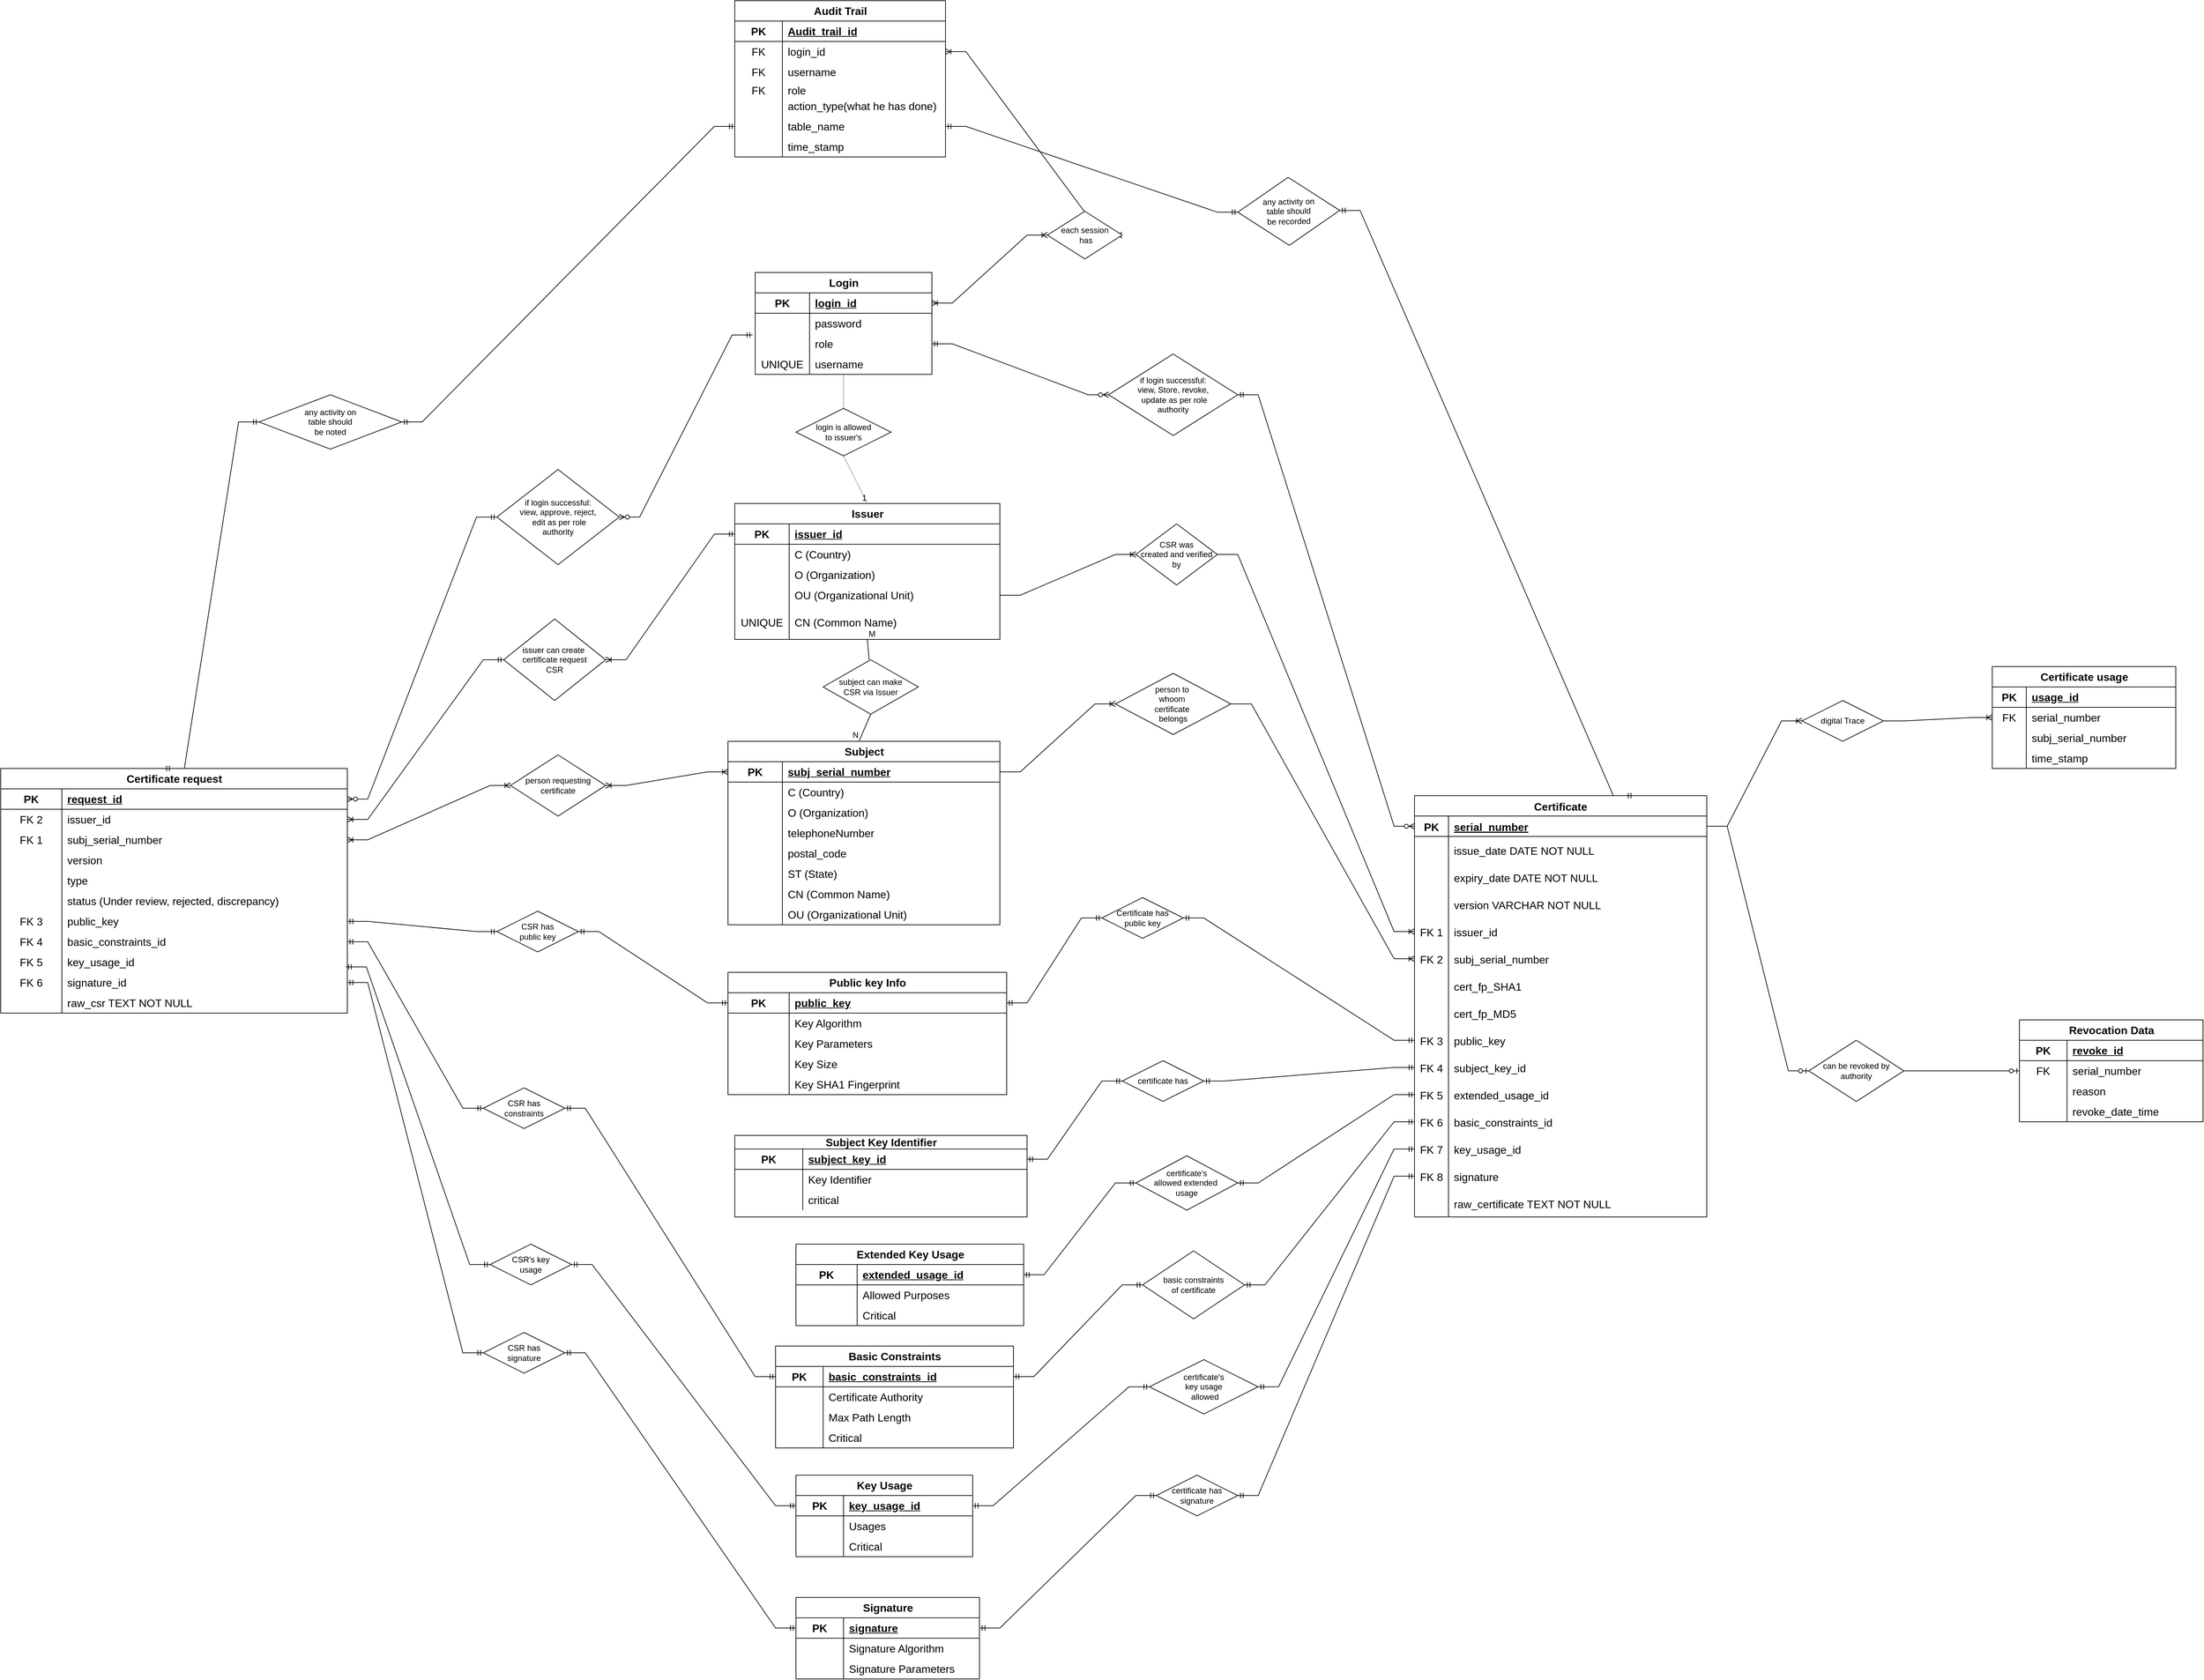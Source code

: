 <mxfile version="22.1.15" type="github">
  <diagram id="R2lEEEUBdFMjLlhIrx00" name="Page-1">
    <mxGraphModel dx="8980" dy="7578" grid="1" gridSize="10" guides="0" tooltips="1" connect="1" arrows="1" fold="1" page="1" pageScale="1" pageWidth="3300" pageHeight="2339" math="0" shadow="0" extFonts="Permanent Marker^https://fonts.googleapis.com/css?family=Permanent+Marker">
      <root>
        <mxCell id="0" />
        <mxCell id="1" parent="0" />
        <mxCell id="C-vyLk0tnHw3VtMMgP7b-23" value="Certificate" style="shape=table;startSize=30;container=1;collapsible=1;childLayout=tableLayout;fixedRows=1;rowLines=0;fontStyle=1;align=center;resizeLast=1;fillColor=none;strokeColor=#000000;fontSize=16;" parent="1" vertex="1">
          <mxGeometry x="-1180" y="-1280" width="430" height="620" as="geometry" />
        </mxCell>
        <mxCell id="C-vyLk0tnHw3VtMMgP7b-24" value="" style="shape=partialRectangle;collapsible=0;dropTarget=0;pointerEvents=0;fillColor=none;points=[[0,0.5],[1,0.5]];portConstraint=eastwest;top=0;left=0;right=0;bottom=1;fontSize=16;" parent="C-vyLk0tnHw3VtMMgP7b-23" vertex="1">
          <mxGeometry y="30" width="430" height="30" as="geometry" />
        </mxCell>
        <mxCell id="C-vyLk0tnHw3VtMMgP7b-25" value="PK" style="shape=partialRectangle;overflow=hidden;connectable=0;fillColor=none;top=0;left=0;bottom=0;right=0;fontStyle=1;fontSize=16;" parent="C-vyLk0tnHw3VtMMgP7b-24" vertex="1">
          <mxGeometry width="50" height="30" as="geometry">
            <mxRectangle width="50" height="30" as="alternateBounds" />
          </mxGeometry>
        </mxCell>
        <mxCell id="C-vyLk0tnHw3VtMMgP7b-26" value="serial_number" style="shape=partialRectangle;overflow=hidden;connectable=0;fillColor=none;top=0;left=0;bottom=0;right=0;align=left;spacingLeft=6;fontStyle=5;fontSize=16;" parent="C-vyLk0tnHw3VtMMgP7b-24" vertex="1">
          <mxGeometry x="50" width="380" height="30" as="geometry">
            <mxRectangle width="380" height="30" as="alternateBounds" />
          </mxGeometry>
        </mxCell>
        <mxCell id="C-vyLk0tnHw3VtMMgP7b-27" value="" style="shape=partialRectangle;collapsible=0;dropTarget=0;pointerEvents=0;fillColor=none;points=[[0,0.5],[1,0.5]];portConstraint=eastwest;top=0;left=0;right=0;bottom=0;fontSize=16;" parent="C-vyLk0tnHw3VtMMgP7b-23" vertex="1">
          <mxGeometry y="60" width="430" height="40" as="geometry" />
        </mxCell>
        <mxCell id="C-vyLk0tnHw3VtMMgP7b-28" value="" style="shape=partialRectangle;overflow=hidden;connectable=0;fillColor=none;top=0;left=0;bottom=0;right=0;strokeColor=#000000;fontSize=16;" parent="C-vyLk0tnHw3VtMMgP7b-27" vertex="1">
          <mxGeometry width="50" height="40" as="geometry">
            <mxRectangle width="50" height="40" as="alternateBounds" />
          </mxGeometry>
        </mxCell>
        <mxCell id="C-vyLk0tnHw3VtMMgP7b-29" value="issue_date DATE NOT NULL" style="shape=partialRectangle;overflow=hidden;connectable=0;fillColor=none;top=0;left=0;bottom=0;right=0;align=left;spacingLeft=6;dashed=1;strokeColor=#000000;fontSize=16;" parent="C-vyLk0tnHw3VtMMgP7b-27" vertex="1">
          <mxGeometry x="50" width="380" height="40" as="geometry">
            <mxRectangle width="380" height="40" as="alternateBounds" />
          </mxGeometry>
        </mxCell>
        <mxCell id="17bObgYSpj2WF66oxN5m-48" value="" style="shape=partialRectangle;collapsible=0;dropTarget=0;pointerEvents=0;fillColor=none;points=[[0,0.5],[1,0.5]];portConstraint=eastwest;top=0;left=0;right=0;bottom=0;fontSize=16;" parent="C-vyLk0tnHw3VtMMgP7b-23" vertex="1">
          <mxGeometry y="100" width="430" height="40" as="geometry" />
        </mxCell>
        <mxCell id="17bObgYSpj2WF66oxN5m-49" value="" style="shape=partialRectangle;overflow=hidden;connectable=0;fillColor=none;top=0;left=0;bottom=0;right=0;strokeColor=#000000;fontSize=16;" parent="17bObgYSpj2WF66oxN5m-48" vertex="1">
          <mxGeometry width="50" height="40" as="geometry">
            <mxRectangle width="50" height="40" as="alternateBounds" />
          </mxGeometry>
        </mxCell>
        <mxCell id="17bObgYSpj2WF66oxN5m-50" value="expiry_date DATE NOT NULL" style="shape=partialRectangle;overflow=hidden;connectable=0;fillColor=none;top=0;left=0;bottom=0;right=0;align=left;spacingLeft=6;dashed=1;strokeColor=#000000;fontSize=16;" parent="17bObgYSpj2WF66oxN5m-48" vertex="1">
          <mxGeometry x="50" width="380" height="40" as="geometry">
            <mxRectangle width="380" height="40" as="alternateBounds" />
          </mxGeometry>
        </mxCell>
        <mxCell id="17bObgYSpj2WF66oxN5m-51" value="" style="shape=partialRectangle;collapsible=0;dropTarget=0;pointerEvents=0;fillColor=none;points=[[0,0.5],[1,0.5]];portConstraint=eastwest;top=0;left=0;right=0;bottom=0;fontSize=16;" parent="C-vyLk0tnHw3VtMMgP7b-23" vertex="1">
          <mxGeometry y="140" width="430" height="40" as="geometry" />
        </mxCell>
        <mxCell id="17bObgYSpj2WF66oxN5m-52" value="" style="shape=partialRectangle;overflow=hidden;connectable=0;fillColor=none;top=0;left=0;bottom=0;right=0;strokeColor=#000000;fontSize=16;" parent="17bObgYSpj2WF66oxN5m-51" vertex="1">
          <mxGeometry width="50" height="40" as="geometry">
            <mxRectangle width="50" height="40" as="alternateBounds" />
          </mxGeometry>
        </mxCell>
        <mxCell id="17bObgYSpj2WF66oxN5m-53" value="version VARCHAR NOT NULL" style="shape=partialRectangle;overflow=hidden;connectable=0;fillColor=none;top=0;left=0;bottom=0;right=0;align=left;spacingLeft=6;dashed=1;strokeColor=#000000;fontSize=16;" parent="17bObgYSpj2WF66oxN5m-51" vertex="1">
          <mxGeometry x="50" width="380" height="40" as="geometry">
            <mxRectangle width="380" height="40" as="alternateBounds" />
          </mxGeometry>
        </mxCell>
        <mxCell id="JsjeuOleq2LhqQmNNz2R-30" value="" style="shape=partialRectangle;collapsible=0;dropTarget=0;pointerEvents=0;fillColor=none;points=[[0,0.5],[1,0.5]];portConstraint=eastwest;top=0;left=0;right=0;bottom=0;fontSize=16;" parent="C-vyLk0tnHw3VtMMgP7b-23" vertex="1">
          <mxGeometry y="180" width="430" height="40" as="geometry" />
        </mxCell>
        <mxCell id="JsjeuOleq2LhqQmNNz2R-31" value="FK 1" style="shape=partialRectangle;overflow=hidden;connectable=0;fillColor=none;top=0;left=0;bottom=0;right=0;strokeColor=#000000;fontSize=16;" parent="JsjeuOleq2LhqQmNNz2R-30" vertex="1">
          <mxGeometry width="50" height="40" as="geometry">
            <mxRectangle width="50" height="40" as="alternateBounds" />
          </mxGeometry>
        </mxCell>
        <mxCell id="JsjeuOleq2LhqQmNNz2R-32" value="issuer_id" style="shape=partialRectangle;overflow=hidden;connectable=0;fillColor=none;top=0;left=0;bottom=0;right=0;align=left;spacingLeft=6;dashed=1;strokeColor=#000000;fontSize=16;" parent="JsjeuOleq2LhqQmNNz2R-30" vertex="1">
          <mxGeometry x="50" width="380" height="40" as="geometry">
            <mxRectangle width="380" height="40" as="alternateBounds" />
          </mxGeometry>
        </mxCell>
        <mxCell id="17bObgYSpj2WF66oxN5m-54" value="" style="shape=partialRectangle;collapsible=0;dropTarget=0;pointerEvents=0;fillColor=none;points=[[0,0.5],[1,0.5]];portConstraint=eastwest;top=0;left=0;right=0;bottom=0;fontSize=16;" parent="C-vyLk0tnHw3VtMMgP7b-23" vertex="1">
          <mxGeometry y="220" width="430" height="40" as="geometry" />
        </mxCell>
        <mxCell id="17bObgYSpj2WF66oxN5m-55" value="FK 2" style="shape=partialRectangle;overflow=hidden;connectable=0;fillColor=none;top=0;left=0;bottom=0;right=0;strokeColor=#000000;fontSize=16;" parent="17bObgYSpj2WF66oxN5m-54" vertex="1">
          <mxGeometry width="50" height="40" as="geometry">
            <mxRectangle width="50" height="40" as="alternateBounds" />
          </mxGeometry>
        </mxCell>
        <mxCell id="17bObgYSpj2WF66oxN5m-56" value="subj_serial_number" style="shape=partialRectangle;overflow=hidden;connectable=0;fillColor=none;top=0;left=0;bottom=0;right=0;align=left;spacingLeft=6;dashed=1;strokeColor=#000000;fontSize=16;" parent="17bObgYSpj2WF66oxN5m-54" vertex="1">
          <mxGeometry x="50" width="380" height="40" as="geometry">
            <mxRectangle width="380" height="40" as="alternateBounds" />
          </mxGeometry>
        </mxCell>
        <mxCell id="17bObgYSpj2WF66oxN5m-61" value="" style="shape=partialRectangle;collapsible=0;dropTarget=0;pointerEvents=0;fillColor=none;points=[[0,0.5],[1,0.5]];portConstraint=eastwest;top=0;left=0;right=0;bottom=0;fontSize=16;" parent="C-vyLk0tnHw3VtMMgP7b-23" vertex="1">
          <mxGeometry y="260" width="430" height="40" as="geometry" />
        </mxCell>
        <mxCell id="17bObgYSpj2WF66oxN5m-62" value="" style="shape=partialRectangle;overflow=hidden;connectable=0;fillColor=none;top=0;left=0;bottom=0;right=0;strokeColor=#000000;fontSize=16;" parent="17bObgYSpj2WF66oxN5m-61" vertex="1">
          <mxGeometry width="50" height="40" as="geometry">
            <mxRectangle width="50" height="40" as="alternateBounds" />
          </mxGeometry>
        </mxCell>
        <mxCell id="17bObgYSpj2WF66oxN5m-63" value="cert_fp_SHA1" style="shape=partialRectangle;overflow=hidden;connectable=0;fillColor=none;top=0;left=0;bottom=0;right=0;align=left;spacingLeft=6;dashed=1;strokeColor=#000000;fontSize=16;" parent="17bObgYSpj2WF66oxN5m-61" vertex="1">
          <mxGeometry x="50" width="380" height="40" as="geometry">
            <mxRectangle width="380" height="40" as="alternateBounds" />
          </mxGeometry>
        </mxCell>
        <mxCell id="17bObgYSpj2WF66oxN5m-64" value="" style="shape=partialRectangle;collapsible=0;dropTarget=0;pointerEvents=0;fillColor=none;points=[[0,0.5],[1,0.5]];portConstraint=eastwest;top=0;left=0;right=0;bottom=0;fontSize=16;" parent="C-vyLk0tnHw3VtMMgP7b-23" vertex="1">
          <mxGeometry y="300" width="430" height="40" as="geometry" />
        </mxCell>
        <mxCell id="17bObgYSpj2WF66oxN5m-65" value="" style="shape=partialRectangle;overflow=hidden;connectable=0;fillColor=none;top=0;left=0;bottom=0;right=0;strokeColor=#000000;fontSize=16;" parent="17bObgYSpj2WF66oxN5m-64" vertex="1">
          <mxGeometry width="50" height="40" as="geometry">
            <mxRectangle width="50" height="40" as="alternateBounds" />
          </mxGeometry>
        </mxCell>
        <mxCell id="17bObgYSpj2WF66oxN5m-66" value="cert_fp_MD5" style="shape=partialRectangle;overflow=hidden;connectable=0;fillColor=none;top=0;left=0;bottom=0;right=0;align=left;spacingLeft=6;dashed=1;strokeColor=#000000;fontSize=16;" parent="17bObgYSpj2WF66oxN5m-64" vertex="1">
          <mxGeometry x="50" width="380" height="40" as="geometry">
            <mxRectangle width="380" height="40" as="alternateBounds" />
          </mxGeometry>
        </mxCell>
        <mxCell id="17bObgYSpj2WF66oxN5m-67" value="" style="shape=partialRectangle;collapsible=0;dropTarget=0;pointerEvents=0;fillColor=none;points=[[0,0.5],[1,0.5]];portConstraint=eastwest;top=0;left=0;right=0;bottom=0;fontSize=16;" parent="C-vyLk0tnHw3VtMMgP7b-23" vertex="1">
          <mxGeometry y="340" width="430" height="40" as="geometry" />
        </mxCell>
        <mxCell id="17bObgYSpj2WF66oxN5m-68" value="FK 3" style="shape=partialRectangle;overflow=hidden;connectable=0;fillColor=none;top=0;left=0;bottom=0;right=0;strokeColor=#000000;fontSize=16;" parent="17bObgYSpj2WF66oxN5m-67" vertex="1">
          <mxGeometry width="50" height="40" as="geometry">
            <mxRectangle width="50" height="40" as="alternateBounds" />
          </mxGeometry>
        </mxCell>
        <mxCell id="17bObgYSpj2WF66oxN5m-69" value="public_key" style="shape=partialRectangle;overflow=hidden;connectable=0;fillColor=none;top=0;left=0;bottom=0;right=0;align=left;spacingLeft=6;dashed=1;strokeColor=#000000;fontSize=16;" parent="17bObgYSpj2WF66oxN5m-67" vertex="1">
          <mxGeometry x="50" width="380" height="40" as="geometry">
            <mxRectangle width="380" height="40" as="alternateBounds" />
          </mxGeometry>
        </mxCell>
        <mxCell id="17bObgYSpj2WF66oxN5m-70" value="" style="shape=partialRectangle;collapsible=0;dropTarget=0;pointerEvents=0;fillColor=none;points=[[0,0.5],[1,0.5]];portConstraint=eastwest;top=0;left=0;right=0;bottom=0;fontSize=16;" parent="C-vyLk0tnHw3VtMMgP7b-23" vertex="1">
          <mxGeometry y="380" width="430" height="40" as="geometry" />
        </mxCell>
        <mxCell id="17bObgYSpj2WF66oxN5m-71" value="FK 4" style="shape=partialRectangle;overflow=hidden;connectable=0;fillColor=none;top=0;left=0;bottom=0;right=0;strokeColor=#000000;fontSize=16;" parent="17bObgYSpj2WF66oxN5m-70" vertex="1">
          <mxGeometry width="50" height="40" as="geometry">
            <mxRectangle width="50" height="40" as="alternateBounds" />
          </mxGeometry>
        </mxCell>
        <mxCell id="17bObgYSpj2WF66oxN5m-72" value="subject_key_id" style="shape=partialRectangle;overflow=hidden;connectable=0;fillColor=none;top=0;left=0;bottom=0;right=0;align=left;spacingLeft=6;dashed=1;strokeColor=#000000;fontSize=16;" parent="17bObgYSpj2WF66oxN5m-70" vertex="1">
          <mxGeometry x="50" width="380" height="40" as="geometry">
            <mxRectangle width="380" height="40" as="alternateBounds" />
          </mxGeometry>
        </mxCell>
        <mxCell id="17bObgYSpj2WF66oxN5m-82" value="" style="shape=partialRectangle;collapsible=0;dropTarget=0;pointerEvents=0;fillColor=none;points=[[0,0.5],[1,0.5]];portConstraint=eastwest;top=0;left=0;right=0;bottom=0;fontSize=16;" parent="C-vyLk0tnHw3VtMMgP7b-23" vertex="1">
          <mxGeometry y="420" width="430" height="40" as="geometry" />
        </mxCell>
        <mxCell id="17bObgYSpj2WF66oxN5m-83" value="FK 5" style="shape=partialRectangle;overflow=hidden;connectable=0;fillColor=none;top=0;left=0;bottom=0;right=0;strokeColor=#000000;fontSize=16;" parent="17bObgYSpj2WF66oxN5m-82" vertex="1">
          <mxGeometry width="50" height="40" as="geometry">
            <mxRectangle width="50" height="40" as="alternateBounds" />
          </mxGeometry>
        </mxCell>
        <mxCell id="17bObgYSpj2WF66oxN5m-84" value="extended_usage_id" style="shape=partialRectangle;overflow=hidden;connectable=0;fillColor=none;top=0;left=0;bottom=0;right=0;align=left;spacingLeft=6;dashed=1;strokeColor=#000000;fontSize=16;" parent="17bObgYSpj2WF66oxN5m-82" vertex="1">
          <mxGeometry x="50" width="380" height="40" as="geometry">
            <mxRectangle width="380" height="40" as="alternateBounds" />
          </mxGeometry>
        </mxCell>
        <mxCell id="17bObgYSpj2WF66oxN5m-73" value="" style="shape=partialRectangle;collapsible=0;dropTarget=0;pointerEvents=0;fillColor=none;points=[[0,0.5],[1,0.5]];portConstraint=eastwest;top=0;left=0;right=0;bottom=0;fontSize=16;" parent="C-vyLk0tnHw3VtMMgP7b-23" vertex="1">
          <mxGeometry y="460" width="430" height="40" as="geometry" />
        </mxCell>
        <mxCell id="17bObgYSpj2WF66oxN5m-74" value="FK 6" style="shape=partialRectangle;overflow=hidden;connectable=0;fillColor=none;top=0;left=0;bottom=0;right=0;strokeColor=#000000;fontSize=16;" parent="17bObgYSpj2WF66oxN5m-73" vertex="1">
          <mxGeometry width="50" height="40" as="geometry">
            <mxRectangle width="50" height="40" as="alternateBounds" />
          </mxGeometry>
        </mxCell>
        <mxCell id="17bObgYSpj2WF66oxN5m-75" value="basic_constraints_id" style="shape=partialRectangle;overflow=hidden;connectable=0;fillColor=none;top=0;left=0;bottom=0;right=0;align=left;spacingLeft=6;dashed=1;strokeColor=#000000;fontSize=16;" parent="17bObgYSpj2WF66oxN5m-73" vertex="1">
          <mxGeometry x="50" width="380" height="40" as="geometry">
            <mxRectangle width="380" height="40" as="alternateBounds" />
          </mxGeometry>
        </mxCell>
        <mxCell id="17bObgYSpj2WF66oxN5m-76" value="" style="shape=partialRectangle;collapsible=0;dropTarget=0;pointerEvents=0;fillColor=none;points=[[0,0.5],[1,0.5]];portConstraint=eastwest;top=0;left=0;right=0;bottom=0;fontSize=16;" parent="C-vyLk0tnHw3VtMMgP7b-23" vertex="1">
          <mxGeometry y="500" width="430" height="40" as="geometry" />
        </mxCell>
        <mxCell id="17bObgYSpj2WF66oxN5m-77" value="FK 7" style="shape=partialRectangle;overflow=hidden;connectable=0;fillColor=none;top=0;left=0;bottom=0;right=0;strokeColor=#000000;fontSize=16;" parent="17bObgYSpj2WF66oxN5m-76" vertex="1">
          <mxGeometry width="50" height="40" as="geometry">
            <mxRectangle width="50" height="40" as="alternateBounds" />
          </mxGeometry>
        </mxCell>
        <mxCell id="17bObgYSpj2WF66oxN5m-78" value="key_usage_id" style="shape=partialRectangle;overflow=hidden;connectable=0;fillColor=none;top=0;left=0;bottom=0;right=0;align=left;spacingLeft=6;dashed=1;strokeColor=#000000;fontSize=16;" parent="17bObgYSpj2WF66oxN5m-76" vertex="1">
          <mxGeometry x="50" width="380" height="40" as="geometry">
            <mxRectangle width="380" height="40" as="alternateBounds" />
          </mxGeometry>
        </mxCell>
        <mxCell id="17bObgYSpj2WF66oxN5m-79" value="" style="shape=partialRectangle;collapsible=0;dropTarget=0;pointerEvents=0;fillColor=none;points=[[0,0.5],[1,0.5]];portConstraint=eastwest;top=0;left=0;right=0;bottom=0;fontSize=16;" parent="C-vyLk0tnHw3VtMMgP7b-23" vertex="1">
          <mxGeometry y="540" width="430" height="40" as="geometry" />
        </mxCell>
        <mxCell id="17bObgYSpj2WF66oxN5m-80" value="FK 8" style="shape=partialRectangle;overflow=hidden;connectable=0;fillColor=none;top=0;left=0;bottom=0;right=0;strokeColor=#000000;fontSize=16;" parent="17bObgYSpj2WF66oxN5m-79" vertex="1">
          <mxGeometry width="50" height="40" as="geometry">
            <mxRectangle width="50" height="40" as="alternateBounds" />
          </mxGeometry>
        </mxCell>
        <mxCell id="17bObgYSpj2WF66oxN5m-81" value="signature" style="shape=partialRectangle;overflow=hidden;connectable=0;fillColor=none;top=0;left=0;bottom=0;right=0;align=left;spacingLeft=6;dashed=1;strokeColor=#000000;fontSize=16;" parent="17bObgYSpj2WF66oxN5m-79" vertex="1">
          <mxGeometry x="50" width="380" height="40" as="geometry">
            <mxRectangle width="380" height="40" as="alternateBounds" />
          </mxGeometry>
        </mxCell>
        <mxCell id="BFu4falUhRQcTbq1laUE-4" value="" style="shape=partialRectangle;collapsible=0;dropTarget=0;pointerEvents=0;fillColor=none;points=[[0,0.5],[1,0.5]];portConstraint=eastwest;top=0;left=0;right=0;bottom=0;fontSize=16;" parent="C-vyLk0tnHw3VtMMgP7b-23" vertex="1">
          <mxGeometry y="580" width="430" height="40" as="geometry" />
        </mxCell>
        <mxCell id="BFu4falUhRQcTbq1laUE-5" value="" style="shape=partialRectangle;overflow=hidden;connectable=0;fillColor=none;top=0;left=0;bottom=0;right=0;strokeColor=#000000;fontSize=16;" parent="BFu4falUhRQcTbq1laUE-4" vertex="1">
          <mxGeometry width="50" height="40" as="geometry">
            <mxRectangle width="50" height="40" as="alternateBounds" />
          </mxGeometry>
        </mxCell>
        <mxCell id="BFu4falUhRQcTbq1laUE-6" value="raw_certificate TEXT NOT NULL" style="shape=partialRectangle;overflow=hidden;connectable=0;fillColor=none;top=0;left=0;bottom=0;right=0;align=left;spacingLeft=6;dashed=1;strokeColor=#000000;fontSize=16;" parent="BFu4falUhRQcTbq1laUE-4" vertex="1">
          <mxGeometry x="50" width="380" height="40" as="geometry">
            <mxRectangle width="380" height="40" as="alternateBounds" />
          </mxGeometry>
        </mxCell>
        <mxCell id="17bObgYSpj2WF66oxN5m-85" value="Subject" style="shape=table;startSize=30;container=1;collapsible=1;childLayout=tableLayout;fixedRows=1;rowLines=0;fontStyle=1;align=center;resizeLast=1;html=1;fontSize=16;" parent="1" vertex="1">
          <mxGeometry x="-2190" y="-1360" width="400" height="270" as="geometry" />
        </mxCell>
        <mxCell id="17bObgYSpj2WF66oxN5m-86" value="" style="shape=tableRow;horizontal=0;startSize=0;swimlaneHead=0;swimlaneBody=0;fillColor=none;collapsible=0;dropTarget=0;points=[[0,0.5],[1,0.5]];portConstraint=eastwest;top=0;left=0;right=0;bottom=1;fontSize=16;" parent="17bObgYSpj2WF66oxN5m-85" vertex="1">
          <mxGeometry y="30" width="400" height="30" as="geometry" />
        </mxCell>
        <mxCell id="17bObgYSpj2WF66oxN5m-87" value="PK" style="shape=partialRectangle;connectable=0;fillColor=none;top=0;left=0;bottom=0;right=0;fontStyle=1;overflow=hidden;whiteSpace=wrap;html=1;fontSize=16;" parent="17bObgYSpj2WF66oxN5m-86" vertex="1">
          <mxGeometry width="80" height="30" as="geometry">
            <mxRectangle width="80" height="30" as="alternateBounds" />
          </mxGeometry>
        </mxCell>
        <mxCell id="17bObgYSpj2WF66oxN5m-88" value="subj_serial_number" style="shape=partialRectangle;connectable=0;fillColor=none;top=0;left=0;bottom=0;right=0;align=left;spacingLeft=6;fontStyle=5;overflow=hidden;whiteSpace=wrap;html=1;fontSize=16;" parent="17bObgYSpj2WF66oxN5m-86" vertex="1">
          <mxGeometry x="80" width="320" height="30" as="geometry">
            <mxRectangle width="320" height="30" as="alternateBounds" />
          </mxGeometry>
        </mxCell>
        <mxCell id="17bObgYSpj2WF66oxN5m-92" value="" style="shape=tableRow;horizontal=0;startSize=0;swimlaneHead=0;swimlaneBody=0;fillColor=none;collapsible=0;dropTarget=0;points=[[0,0.5],[1,0.5]];portConstraint=eastwest;top=0;left=0;right=0;bottom=0;fontSize=16;" parent="17bObgYSpj2WF66oxN5m-85" vertex="1">
          <mxGeometry y="60" width="400" height="30" as="geometry" />
        </mxCell>
        <mxCell id="17bObgYSpj2WF66oxN5m-93" value="" style="shape=partialRectangle;connectable=0;fillColor=none;top=0;left=0;bottom=0;right=0;editable=1;overflow=hidden;whiteSpace=wrap;html=1;fontSize=16;" parent="17bObgYSpj2WF66oxN5m-92" vertex="1">
          <mxGeometry width="80" height="30" as="geometry">
            <mxRectangle width="80" height="30" as="alternateBounds" />
          </mxGeometry>
        </mxCell>
        <mxCell id="17bObgYSpj2WF66oxN5m-94" value="C (Country)" style="shape=partialRectangle;connectable=0;fillColor=none;top=0;left=0;bottom=0;right=0;align=left;spacingLeft=6;overflow=hidden;whiteSpace=wrap;html=1;fontSize=16;" parent="17bObgYSpj2WF66oxN5m-92" vertex="1">
          <mxGeometry x="80" width="320" height="30" as="geometry">
            <mxRectangle width="320" height="30" as="alternateBounds" />
          </mxGeometry>
        </mxCell>
        <mxCell id="17bObgYSpj2WF66oxN5m-95" value="" style="shape=tableRow;horizontal=0;startSize=0;swimlaneHead=0;swimlaneBody=0;fillColor=none;collapsible=0;dropTarget=0;points=[[0,0.5],[1,0.5]];portConstraint=eastwest;top=0;left=0;right=0;bottom=0;fontSize=16;" parent="17bObgYSpj2WF66oxN5m-85" vertex="1">
          <mxGeometry y="90" width="400" height="30" as="geometry" />
        </mxCell>
        <mxCell id="17bObgYSpj2WF66oxN5m-96" value="" style="shape=partialRectangle;connectable=0;fillColor=none;top=0;left=0;bottom=0;right=0;editable=1;overflow=hidden;whiteSpace=wrap;html=1;fontSize=16;" parent="17bObgYSpj2WF66oxN5m-95" vertex="1">
          <mxGeometry width="80" height="30" as="geometry">
            <mxRectangle width="80" height="30" as="alternateBounds" />
          </mxGeometry>
        </mxCell>
        <mxCell id="17bObgYSpj2WF66oxN5m-97" value="O (Organization)" style="shape=partialRectangle;connectable=0;fillColor=none;top=0;left=0;bottom=0;right=0;align=left;spacingLeft=6;overflow=hidden;whiteSpace=wrap;html=1;fontSize=16;" parent="17bObgYSpj2WF66oxN5m-95" vertex="1">
          <mxGeometry x="80" width="320" height="30" as="geometry">
            <mxRectangle width="320" height="30" as="alternateBounds" />
          </mxGeometry>
        </mxCell>
        <mxCell id="17bObgYSpj2WF66oxN5m-98" value="" style="shape=tableRow;horizontal=0;startSize=0;swimlaneHead=0;swimlaneBody=0;fillColor=none;collapsible=0;dropTarget=0;points=[[0,0.5],[1,0.5]];portConstraint=eastwest;top=0;left=0;right=0;bottom=0;fontSize=16;" parent="17bObgYSpj2WF66oxN5m-85" vertex="1">
          <mxGeometry y="120" width="400" height="30" as="geometry" />
        </mxCell>
        <mxCell id="17bObgYSpj2WF66oxN5m-99" value="" style="shape=partialRectangle;connectable=0;fillColor=none;top=0;left=0;bottom=0;right=0;editable=1;overflow=hidden;whiteSpace=wrap;html=1;fontSize=16;" parent="17bObgYSpj2WF66oxN5m-98" vertex="1">
          <mxGeometry width="80" height="30" as="geometry">
            <mxRectangle width="80" height="30" as="alternateBounds" />
          </mxGeometry>
        </mxCell>
        <mxCell id="17bObgYSpj2WF66oxN5m-100" value="telephoneNumber" style="shape=partialRectangle;connectable=0;fillColor=none;top=0;left=0;bottom=0;right=0;align=left;spacingLeft=6;overflow=hidden;whiteSpace=wrap;html=1;fontSize=16;" parent="17bObgYSpj2WF66oxN5m-98" vertex="1">
          <mxGeometry x="80" width="320" height="30" as="geometry">
            <mxRectangle width="320" height="30" as="alternateBounds" />
          </mxGeometry>
        </mxCell>
        <mxCell id="17bObgYSpj2WF66oxN5m-101" value="" style="shape=tableRow;horizontal=0;startSize=0;swimlaneHead=0;swimlaneBody=0;fillColor=none;collapsible=0;dropTarget=0;points=[[0,0.5],[1,0.5]];portConstraint=eastwest;top=0;left=0;right=0;bottom=0;fontSize=16;" parent="17bObgYSpj2WF66oxN5m-85" vertex="1">
          <mxGeometry y="150" width="400" height="30" as="geometry" />
        </mxCell>
        <mxCell id="17bObgYSpj2WF66oxN5m-102" value="" style="shape=partialRectangle;connectable=0;fillColor=none;top=0;left=0;bottom=0;right=0;editable=1;overflow=hidden;whiteSpace=wrap;html=1;fontSize=16;" parent="17bObgYSpj2WF66oxN5m-101" vertex="1">
          <mxGeometry width="80" height="30" as="geometry">
            <mxRectangle width="80" height="30" as="alternateBounds" />
          </mxGeometry>
        </mxCell>
        <mxCell id="17bObgYSpj2WF66oxN5m-103" value="postal_code" style="shape=partialRectangle;connectable=0;fillColor=none;top=0;left=0;bottom=0;right=0;align=left;spacingLeft=6;overflow=hidden;whiteSpace=wrap;html=1;fontSize=16;" parent="17bObgYSpj2WF66oxN5m-101" vertex="1">
          <mxGeometry x="80" width="320" height="30" as="geometry">
            <mxRectangle width="320" height="30" as="alternateBounds" />
          </mxGeometry>
        </mxCell>
        <mxCell id="17bObgYSpj2WF66oxN5m-110" value="" style="shape=tableRow;horizontal=0;startSize=0;swimlaneHead=0;swimlaneBody=0;fillColor=none;collapsible=0;dropTarget=0;points=[[0,0.5],[1,0.5]];portConstraint=eastwest;top=0;left=0;right=0;bottom=0;fontSize=16;" parent="17bObgYSpj2WF66oxN5m-85" vertex="1">
          <mxGeometry y="180" width="400" height="30" as="geometry" />
        </mxCell>
        <mxCell id="17bObgYSpj2WF66oxN5m-111" value="" style="shape=partialRectangle;connectable=0;fillColor=none;top=0;left=0;bottom=0;right=0;editable=1;overflow=hidden;whiteSpace=wrap;html=1;fontSize=16;" parent="17bObgYSpj2WF66oxN5m-110" vertex="1">
          <mxGeometry width="80" height="30" as="geometry">
            <mxRectangle width="80" height="30" as="alternateBounds" />
          </mxGeometry>
        </mxCell>
        <mxCell id="17bObgYSpj2WF66oxN5m-112" value="ST (State)" style="shape=partialRectangle;connectable=0;fillColor=none;top=0;left=0;bottom=0;right=0;align=left;spacingLeft=6;overflow=hidden;whiteSpace=wrap;html=1;fontSize=16;" parent="17bObgYSpj2WF66oxN5m-110" vertex="1">
          <mxGeometry x="80" width="320" height="30" as="geometry">
            <mxRectangle width="320" height="30" as="alternateBounds" />
          </mxGeometry>
        </mxCell>
        <mxCell id="17bObgYSpj2WF66oxN5m-104" value="" style="shape=tableRow;horizontal=0;startSize=0;swimlaneHead=0;swimlaneBody=0;fillColor=none;collapsible=0;dropTarget=0;points=[[0,0.5],[1,0.5]];portConstraint=eastwest;top=0;left=0;right=0;bottom=0;fontSize=16;" parent="17bObgYSpj2WF66oxN5m-85" vertex="1">
          <mxGeometry y="210" width="400" height="30" as="geometry" />
        </mxCell>
        <mxCell id="17bObgYSpj2WF66oxN5m-105" value="" style="shape=partialRectangle;connectable=0;fillColor=none;top=0;left=0;bottom=0;right=0;editable=1;overflow=hidden;whiteSpace=wrap;html=1;fontSize=16;" parent="17bObgYSpj2WF66oxN5m-104" vertex="1">
          <mxGeometry width="80" height="30" as="geometry">
            <mxRectangle width="80" height="30" as="alternateBounds" />
          </mxGeometry>
        </mxCell>
        <mxCell id="17bObgYSpj2WF66oxN5m-106" value="CN (Common Name)" style="shape=partialRectangle;connectable=0;fillColor=none;top=0;left=0;bottom=0;right=0;align=left;spacingLeft=6;overflow=hidden;whiteSpace=wrap;html=1;fontSize=16;" parent="17bObgYSpj2WF66oxN5m-104" vertex="1">
          <mxGeometry x="80" width="320" height="30" as="geometry">
            <mxRectangle width="320" height="30" as="alternateBounds" />
          </mxGeometry>
        </mxCell>
        <mxCell id="17bObgYSpj2WF66oxN5m-107" value="" style="shape=tableRow;horizontal=0;startSize=0;swimlaneHead=0;swimlaneBody=0;fillColor=none;collapsible=0;dropTarget=0;points=[[0,0.5],[1,0.5]];portConstraint=eastwest;top=0;left=0;right=0;bottom=0;fontSize=16;" parent="17bObgYSpj2WF66oxN5m-85" vertex="1">
          <mxGeometry y="240" width="400" height="30" as="geometry" />
        </mxCell>
        <mxCell id="17bObgYSpj2WF66oxN5m-108" value="" style="shape=partialRectangle;connectable=0;fillColor=none;top=0;left=0;bottom=0;right=0;editable=1;overflow=hidden;whiteSpace=wrap;html=1;fontSize=16;" parent="17bObgYSpj2WF66oxN5m-107" vertex="1">
          <mxGeometry width="80" height="30" as="geometry">
            <mxRectangle width="80" height="30" as="alternateBounds" />
          </mxGeometry>
        </mxCell>
        <mxCell id="17bObgYSpj2WF66oxN5m-109" value="OU (Organizational Unit)" style="shape=partialRectangle;connectable=0;fillColor=none;top=0;left=0;bottom=0;right=0;align=left;spacingLeft=6;overflow=hidden;whiteSpace=wrap;html=1;fontSize=16;" parent="17bObgYSpj2WF66oxN5m-107" vertex="1">
          <mxGeometry x="80" width="320" height="30" as="geometry">
            <mxRectangle width="320" height="30" as="alternateBounds" />
          </mxGeometry>
        </mxCell>
        <mxCell id="17bObgYSpj2WF66oxN5m-113" value="Issuer" style="shape=table;startSize=30;container=1;collapsible=1;childLayout=tableLayout;fixedRows=1;rowLines=0;fontStyle=1;align=center;resizeLast=1;html=1;fontSize=16;" parent="1" vertex="1">
          <mxGeometry x="-2180" y="-1710" width="390" height="200" as="geometry" />
        </mxCell>
        <mxCell id="17bObgYSpj2WF66oxN5m-114" value="" style="shape=tableRow;horizontal=0;startSize=0;swimlaneHead=0;swimlaneBody=0;fillColor=none;collapsible=0;dropTarget=0;points=[[0,0.5],[1,0.5]];portConstraint=eastwest;top=0;left=0;right=0;bottom=1;fontSize=16;" parent="17bObgYSpj2WF66oxN5m-113" vertex="1">
          <mxGeometry y="30" width="390" height="30" as="geometry" />
        </mxCell>
        <mxCell id="17bObgYSpj2WF66oxN5m-115" value="PK" style="shape=partialRectangle;connectable=0;fillColor=none;top=0;left=0;bottom=0;right=0;fontStyle=1;overflow=hidden;whiteSpace=wrap;html=1;fontSize=16;" parent="17bObgYSpj2WF66oxN5m-114" vertex="1">
          <mxGeometry width="80" height="30" as="geometry">
            <mxRectangle width="80" height="30" as="alternateBounds" />
          </mxGeometry>
        </mxCell>
        <mxCell id="17bObgYSpj2WF66oxN5m-116" value="issuer_id" style="shape=partialRectangle;connectable=0;fillColor=none;top=0;left=0;bottom=0;right=0;align=left;spacingLeft=6;fontStyle=5;overflow=hidden;whiteSpace=wrap;html=1;fontSize=16;" parent="17bObgYSpj2WF66oxN5m-114" vertex="1">
          <mxGeometry x="80" width="310" height="30" as="geometry">
            <mxRectangle width="310" height="30" as="alternateBounds" />
          </mxGeometry>
        </mxCell>
        <mxCell id="17bObgYSpj2WF66oxN5m-117" value="" style="shape=tableRow;horizontal=0;startSize=0;swimlaneHead=0;swimlaneBody=0;fillColor=none;collapsible=0;dropTarget=0;points=[[0,0.5],[1,0.5]];portConstraint=eastwest;top=0;left=0;right=0;bottom=0;fontSize=16;" parent="17bObgYSpj2WF66oxN5m-113" vertex="1">
          <mxGeometry y="60" width="390" height="30" as="geometry" />
        </mxCell>
        <mxCell id="17bObgYSpj2WF66oxN5m-118" value="" style="shape=partialRectangle;connectable=0;fillColor=none;top=0;left=0;bottom=0;right=0;editable=1;overflow=hidden;whiteSpace=wrap;html=1;fontSize=16;" parent="17bObgYSpj2WF66oxN5m-117" vertex="1">
          <mxGeometry width="80" height="30" as="geometry">
            <mxRectangle width="80" height="30" as="alternateBounds" />
          </mxGeometry>
        </mxCell>
        <mxCell id="17bObgYSpj2WF66oxN5m-119" value="C (Country)" style="shape=partialRectangle;connectable=0;fillColor=none;top=0;left=0;bottom=0;right=0;align=left;spacingLeft=6;overflow=hidden;whiteSpace=wrap;html=1;fontSize=16;" parent="17bObgYSpj2WF66oxN5m-117" vertex="1">
          <mxGeometry x="80" width="310" height="30" as="geometry">
            <mxRectangle width="310" height="30" as="alternateBounds" />
          </mxGeometry>
        </mxCell>
        <mxCell id="17bObgYSpj2WF66oxN5m-120" value="" style="shape=tableRow;horizontal=0;startSize=0;swimlaneHead=0;swimlaneBody=0;fillColor=none;collapsible=0;dropTarget=0;points=[[0,0.5],[1,0.5]];portConstraint=eastwest;top=0;left=0;right=0;bottom=0;fontSize=16;" parent="17bObgYSpj2WF66oxN5m-113" vertex="1">
          <mxGeometry y="90" width="390" height="30" as="geometry" />
        </mxCell>
        <mxCell id="17bObgYSpj2WF66oxN5m-121" value="" style="shape=partialRectangle;connectable=0;fillColor=none;top=0;left=0;bottom=0;right=0;editable=1;overflow=hidden;whiteSpace=wrap;html=1;fontSize=16;" parent="17bObgYSpj2WF66oxN5m-120" vertex="1">
          <mxGeometry width="80" height="30" as="geometry">
            <mxRectangle width="80" height="30" as="alternateBounds" />
          </mxGeometry>
        </mxCell>
        <mxCell id="17bObgYSpj2WF66oxN5m-122" value="O (Organization)" style="shape=partialRectangle;connectable=0;fillColor=none;top=0;left=0;bottom=0;right=0;align=left;spacingLeft=6;overflow=hidden;whiteSpace=wrap;html=1;fontSize=16;" parent="17bObgYSpj2WF66oxN5m-120" vertex="1">
          <mxGeometry x="80" width="310" height="30" as="geometry">
            <mxRectangle width="310" height="30" as="alternateBounds" />
          </mxGeometry>
        </mxCell>
        <mxCell id="17bObgYSpj2WF66oxN5m-123" value="" style="shape=tableRow;horizontal=0;startSize=0;swimlaneHead=0;swimlaneBody=0;fillColor=none;collapsible=0;dropTarget=0;points=[[0,0.5],[1,0.5]];portConstraint=eastwest;top=0;left=0;right=0;bottom=0;fontSize=16;" parent="17bObgYSpj2WF66oxN5m-113" vertex="1">
          <mxGeometry y="120" width="390" height="30" as="geometry" />
        </mxCell>
        <mxCell id="17bObgYSpj2WF66oxN5m-124" value="" style="shape=partialRectangle;connectable=0;fillColor=none;top=0;left=0;bottom=0;right=0;editable=1;overflow=hidden;whiteSpace=wrap;html=1;fontSize=16;" parent="17bObgYSpj2WF66oxN5m-123" vertex="1">
          <mxGeometry width="80" height="30" as="geometry">
            <mxRectangle width="80" height="30" as="alternateBounds" />
          </mxGeometry>
        </mxCell>
        <mxCell id="17bObgYSpj2WF66oxN5m-125" value="OU (Organizational Unit)" style="shape=partialRectangle;connectable=0;fillColor=none;top=0;left=0;bottom=0;right=0;align=left;spacingLeft=6;overflow=hidden;whiteSpace=wrap;html=1;fontSize=16;" parent="17bObgYSpj2WF66oxN5m-123" vertex="1">
          <mxGeometry x="80" width="310" height="30" as="geometry">
            <mxRectangle width="310" height="30" as="alternateBounds" />
          </mxGeometry>
        </mxCell>
        <mxCell id="17bObgYSpj2WF66oxN5m-126" value="" style="shape=tableRow;horizontal=0;startSize=0;swimlaneHead=0;swimlaneBody=0;fillColor=none;collapsible=0;dropTarget=0;points=[[0,0.5],[1,0.5]];portConstraint=eastwest;top=0;left=0;right=0;bottom=0;fontSize=16;" parent="17bObgYSpj2WF66oxN5m-113" vertex="1">
          <mxGeometry y="150" width="390" height="50" as="geometry" />
        </mxCell>
        <mxCell id="17bObgYSpj2WF66oxN5m-127" value="UNIQUE" style="shape=partialRectangle;connectable=0;fillColor=none;top=0;left=0;bottom=0;right=0;editable=1;overflow=hidden;whiteSpace=wrap;html=1;fontSize=16;" parent="17bObgYSpj2WF66oxN5m-126" vertex="1">
          <mxGeometry width="80" height="50" as="geometry">
            <mxRectangle width="80" height="50" as="alternateBounds" />
          </mxGeometry>
        </mxCell>
        <mxCell id="17bObgYSpj2WF66oxN5m-128" value="CN (Common Name)" style="shape=partialRectangle;connectable=0;fillColor=none;top=0;left=0;bottom=0;right=0;align=left;spacingLeft=6;overflow=hidden;whiteSpace=wrap;html=1;fontSize=16;" parent="17bObgYSpj2WF66oxN5m-126" vertex="1">
          <mxGeometry x="80" width="310" height="50" as="geometry">
            <mxRectangle width="310" height="50" as="alternateBounds" />
          </mxGeometry>
        </mxCell>
        <mxCell id="17bObgYSpj2WF66oxN5m-142" value="Public key Info" style="shape=table;startSize=30;container=1;collapsible=1;childLayout=tableLayout;fixedRows=1;rowLines=0;fontStyle=1;align=center;resizeLast=1;html=1;fontSize=16;" parent="1" vertex="1">
          <mxGeometry x="-2190" y="-1020" width="410" height="180" as="geometry" />
        </mxCell>
        <mxCell id="17bObgYSpj2WF66oxN5m-143" value="" style="shape=tableRow;horizontal=0;startSize=0;swimlaneHead=0;swimlaneBody=0;fillColor=none;collapsible=0;dropTarget=0;points=[[0,0.5],[1,0.5]];portConstraint=eastwest;top=0;left=0;right=0;bottom=1;fontSize=16;" parent="17bObgYSpj2WF66oxN5m-142" vertex="1">
          <mxGeometry y="30" width="410" height="30" as="geometry" />
        </mxCell>
        <mxCell id="17bObgYSpj2WF66oxN5m-144" value="PK" style="shape=partialRectangle;connectable=0;fillColor=none;top=0;left=0;bottom=0;right=0;fontStyle=1;overflow=hidden;whiteSpace=wrap;html=1;fontSize=16;" parent="17bObgYSpj2WF66oxN5m-143" vertex="1">
          <mxGeometry width="90" height="30" as="geometry">
            <mxRectangle width="90" height="30" as="alternateBounds" />
          </mxGeometry>
        </mxCell>
        <mxCell id="17bObgYSpj2WF66oxN5m-145" value="public_key" style="shape=partialRectangle;connectable=0;fillColor=none;top=0;left=0;bottom=0;right=0;align=left;spacingLeft=6;fontStyle=5;overflow=hidden;whiteSpace=wrap;html=1;fontSize=16;" parent="17bObgYSpj2WF66oxN5m-143" vertex="1">
          <mxGeometry x="90" width="320" height="30" as="geometry">
            <mxRectangle width="320" height="30" as="alternateBounds" />
          </mxGeometry>
        </mxCell>
        <mxCell id="17bObgYSpj2WF66oxN5m-146" value="" style="shape=tableRow;horizontal=0;startSize=0;swimlaneHead=0;swimlaneBody=0;fillColor=none;collapsible=0;dropTarget=0;points=[[0,0.5],[1,0.5]];portConstraint=eastwest;top=0;left=0;right=0;bottom=0;fontSize=16;" parent="17bObgYSpj2WF66oxN5m-142" vertex="1">
          <mxGeometry y="60" width="410" height="30" as="geometry" />
        </mxCell>
        <mxCell id="17bObgYSpj2WF66oxN5m-147" value="" style="shape=partialRectangle;connectable=0;fillColor=none;top=0;left=0;bottom=0;right=0;editable=1;overflow=hidden;whiteSpace=wrap;html=1;fontSize=16;" parent="17bObgYSpj2WF66oxN5m-146" vertex="1">
          <mxGeometry width="90" height="30" as="geometry">
            <mxRectangle width="90" height="30" as="alternateBounds" />
          </mxGeometry>
        </mxCell>
        <mxCell id="17bObgYSpj2WF66oxN5m-148" value="Key Algorithm" style="shape=partialRectangle;connectable=0;fillColor=none;top=0;left=0;bottom=0;right=0;align=left;spacingLeft=6;overflow=hidden;whiteSpace=wrap;html=1;fontSize=16;" parent="17bObgYSpj2WF66oxN5m-146" vertex="1">
          <mxGeometry x="90" width="320" height="30" as="geometry">
            <mxRectangle width="320" height="30" as="alternateBounds" />
          </mxGeometry>
        </mxCell>
        <mxCell id="17bObgYSpj2WF66oxN5m-149" value="" style="shape=tableRow;horizontal=0;startSize=0;swimlaneHead=0;swimlaneBody=0;fillColor=none;collapsible=0;dropTarget=0;points=[[0,0.5],[1,0.5]];portConstraint=eastwest;top=0;left=0;right=0;bottom=0;fontSize=16;" parent="17bObgYSpj2WF66oxN5m-142" vertex="1">
          <mxGeometry y="90" width="410" height="30" as="geometry" />
        </mxCell>
        <mxCell id="17bObgYSpj2WF66oxN5m-150" value="" style="shape=partialRectangle;connectable=0;fillColor=none;top=0;left=0;bottom=0;right=0;editable=1;overflow=hidden;whiteSpace=wrap;html=1;fontSize=16;" parent="17bObgYSpj2WF66oxN5m-149" vertex="1">
          <mxGeometry width="90" height="30" as="geometry">
            <mxRectangle width="90" height="30" as="alternateBounds" />
          </mxGeometry>
        </mxCell>
        <mxCell id="17bObgYSpj2WF66oxN5m-151" value="Key Parameters" style="shape=partialRectangle;connectable=0;fillColor=none;top=0;left=0;bottom=0;right=0;align=left;spacingLeft=6;overflow=hidden;whiteSpace=wrap;html=1;fontSize=16;" parent="17bObgYSpj2WF66oxN5m-149" vertex="1">
          <mxGeometry x="90" width="320" height="30" as="geometry">
            <mxRectangle width="320" height="30" as="alternateBounds" />
          </mxGeometry>
        </mxCell>
        <mxCell id="17bObgYSpj2WF66oxN5m-152" value="" style="shape=tableRow;horizontal=0;startSize=0;swimlaneHead=0;swimlaneBody=0;fillColor=none;collapsible=0;dropTarget=0;points=[[0,0.5],[1,0.5]];portConstraint=eastwest;top=0;left=0;right=0;bottom=0;fontSize=16;" parent="17bObgYSpj2WF66oxN5m-142" vertex="1">
          <mxGeometry y="120" width="410" height="30" as="geometry" />
        </mxCell>
        <mxCell id="17bObgYSpj2WF66oxN5m-153" value="" style="shape=partialRectangle;connectable=0;fillColor=none;top=0;left=0;bottom=0;right=0;editable=1;overflow=hidden;whiteSpace=wrap;html=1;fontSize=16;" parent="17bObgYSpj2WF66oxN5m-152" vertex="1">
          <mxGeometry width="90" height="30" as="geometry">
            <mxRectangle width="90" height="30" as="alternateBounds" />
          </mxGeometry>
        </mxCell>
        <mxCell id="17bObgYSpj2WF66oxN5m-154" value="Key Size" style="shape=partialRectangle;connectable=0;fillColor=none;top=0;left=0;bottom=0;right=0;align=left;spacingLeft=6;overflow=hidden;whiteSpace=wrap;html=1;fontSize=16;" parent="17bObgYSpj2WF66oxN5m-152" vertex="1">
          <mxGeometry x="90" width="320" height="30" as="geometry">
            <mxRectangle width="320" height="30" as="alternateBounds" />
          </mxGeometry>
        </mxCell>
        <mxCell id="17bObgYSpj2WF66oxN5m-155" value="" style="shape=tableRow;horizontal=0;startSize=0;swimlaneHead=0;swimlaneBody=0;fillColor=none;collapsible=0;dropTarget=0;points=[[0,0.5],[1,0.5]];portConstraint=eastwest;top=0;left=0;right=0;bottom=0;fontSize=16;" parent="17bObgYSpj2WF66oxN5m-142" vertex="1">
          <mxGeometry y="150" width="410" height="30" as="geometry" />
        </mxCell>
        <mxCell id="17bObgYSpj2WF66oxN5m-156" value="" style="shape=partialRectangle;connectable=0;fillColor=none;top=0;left=0;bottom=0;right=0;editable=1;overflow=hidden;whiteSpace=wrap;html=1;fontSize=16;" parent="17bObgYSpj2WF66oxN5m-155" vertex="1">
          <mxGeometry width="90" height="30" as="geometry">
            <mxRectangle width="90" height="30" as="alternateBounds" />
          </mxGeometry>
        </mxCell>
        <mxCell id="17bObgYSpj2WF66oxN5m-157" value="Key SHA1 Fingerprint" style="shape=partialRectangle;connectable=0;fillColor=none;top=0;left=0;bottom=0;right=0;align=left;spacingLeft=6;overflow=hidden;whiteSpace=wrap;html=1;fontSize=16;" parent="17bObgYSpj2WF66oxN5m-155" vertex="1">
          <mxGeometry x="90" width="320" height="30" as="geometry">
            <mxRectangle width="320" height="30" as="alternateBounds" />
          </mxGeometry>
        </mxCell>
        <mxCell id="17bObgYSpj2WF66oxN5m-161" value="Subject Key Identifier" style="shape=table;startSize=20;container=1;collapsible=1;childLayout=tableLayout;fixedRows=1;rowLines=0;fontStyle=1;align=center;resizeLast=1;html=1;fontSize=16;" parent="1" vertex="1">
          <mxGeometry x="-2180" y="-780" width="430" height="120" as="geometry" />
        </mxCell>
        <mxCell id="17bObgYSpj2WF66oxN5m-162" value="" style="shape=tableRow;horizontal=0;startSize=0;swimlaneHead=0;swimlaneBody=0;fillColor=none;collapsible=0;dropTarget=0;points=[[0,0.5],[1,0.5]];portConstraint=eastwest;top=0;left=0;right=0;bottom=1;fontSize=16;" parent="17bObgYSpj2WF66oxN5m-161" vertex="1">
          <mxGeometry y="20" width="430" height="30" as="geometry" />
        </mxCell>
        <mxCell id="17bObgYSpj2WF66oxN5m-163" value="PK" style="shape=partialRectangle;connectable=0;fillColor=none;top=0;left=0;bottom=0;right=0;fontStyle=1;overflow=hidden;whiteSpace=wrap;html=1;fontSize=16;" parent="17bObgYSpj2WF66oxN5m-162" vertex="1">
          <mxGeometry width="100" height="30" as="geometry">
            <mxRectangle width="100" height="30" as="alternateBounds" />
          </mxGeometry>
        </mxCell>
        <mxCell id="17bObgYSpj2WF66oxN5m-164" value="subject_key_id" style="shape=partialRectangle;connectable=0;fillColor=none;top=0;left=0;bottom=0;right=0;align=left;spacingLeft=6;fontStyle=5;overflow=hidden;whiteSpace=wrap;html=1;fontSize=16;" parent="17bObgYSpj2WF66oxN5m-162" vertex="1">
          <mxGeometry x="100" width="330" height="30" as="geometry">
            <mxRectangle width="330" height="30" as="alternateBounds" />
          </mxGeometry>
        </mxCell>
        <mxCell id="17bObgYSpj2WF66oxN5m-165" value="" style="shape=tableRow;horizontal=0;startSize=0;swimlaneHead=0;swimlaneBody=0;fillColor=none;collapsible=0;dropTarget=0;points=[[0,0.5],[1,0.5]];portConstraint=eastwest;top=0;left=0;right=0;bottom=0;fontSize=16;" parent="17bObgYSpj2WF66oxN5m-161" vertex="1">
          <mxGeometry y="50" width="430" height="30" as="geometry" />
        </mxCell>
        <mxCell id="17bObgYSpj2WF66oxN5m-166" value="" style="shape=partialRectangle;connectable=0;fillColor=none;top=0;left=0;bottom=0;right=0;editable=1;overflow=hidden;whiteSpace=wrap;html=1;fontSize=16;" parent="17bObgYSpj2WF66oxN5m-165" vertex="1">
          <mxGeometry width="100" height="30" as="geometry">
            <mxRectangle width="100" height="30" as="alternateBounds" />
          </mxGeometry>
        </mxCell>
        <mxCell id="17bObgYSpj2WF66oxN5m-167" value="Key Identifier" style="shape=partialRectangle;connectable=0;fillColor=none;top=0;left=0;bottom=0;right=0;align=left;spacingLeft=6;overflow=hidden;whiteSpace=wrap;html=1;fontSize=16;" parent="17bObgYSpj2WF66oxN5m-165" vertex="1">
          <mxGeometry x="100" width="330" height="30" as="geometry">
            <mxRectangle width="330" height="30" as="alternateBounds" />
          </mxGeometry>
        </mxCell>
        <mxCell id="17bObgYSpj2WF66oxN5m-168" value="" style="shape=tableRow;horizontal=0;startSize=0;swimlaneHead=0;swimlaneBody=0;fillColor=none;collapsible=0;dropTarget=0;points=[[0,0.5],[1,0.5]];portConstraint=eastwest;top=0;left=0;right=0;bottom=0;fontSize=16;" parent="17bObgYSpj2WF66oxN5m-161" vertex="1">
          <mxGeometry y="80" width="430" height="30" as="geometry" />
        </mxCell>
        <mxCell id="17bObgYSpj2WF66oxN5m-169" value="" style="shape=partialRectangle;connectable=0;fillColor=none;top=0;left=0;bottom=0;right=0;editable=1;overflow=hidden;whiteSpace=wrap;html=1;fontSize=16;" parent="17bObgYSpj2WF66oxN5m-168" vertex="1">
          <mxGeometry width="100" height="30" as="geometry">
            <mxRectangle width="100" height="30" as="alternateBounds" />
          </mxGeometry>
        </mxCell>
        <mxCell id="17bObgYSpj2WF66oxN5m-170" value="critical" style="shape=partialRectangle;connectable=0;fillColor=none;top=0;left=0;bottom=0;right=0;align=left;spacingLeft=6;overflow=hidden;whiteSpace=wrap;html=1;fontSize=16;" parent="17bObgYSpj2WF66oxN5m-168" vertex="1">
          <mxGeometry x="100" width="330" height="30" as="geometry">
            <mxRectangle width="330" height="30" as="alternateBounds" />
          </mxGeometry>
        </mxCell>
        <mxCell id="17bObgYSpj2WF66oxN5m-174" value="Basic Constraints" style="shape=table;startSize=30;container=1;collapsible=1;childLayout=tableLayout;fixedRows=1;rowLines=0;fontStyle=1;align=center;resizeLast=1;html=1;fontSize=16;" parent="1" vertex="1">
          <mxGeometry x="-2120" y="-470" width="350" height="150" as="geometry" />
        </mxCell>
        <mxCell id="17bObgYSpj2WF66oxN5m-175" value="" style="shape=tableRow;horizontal=0;startSize=0;swimlaneHead=0;swimlaneBody=0;fillColor=none;collapsible=0;dropTarget=0;points=[[0,0.5],[1,0.5]];portConstraint=eastwest;top=0;left=0;right=0;bottom=1;fontSize=16;" parent="17bObgYSpj2WF66oxN5m-174" vertex="1">
          <mxGeometry y="30" width="350" height="30" as="geometry" />
        </mxCell>
        <mxCell id="17bObgYSpj2WF66oxN5m-176" value="PK" style="shape=partialRectangle;connectable=0;fillColor=none;top=0;left=0;bottom=0;right=0;fontStyle=1;overflow=hidden;whiteSpace=wrap;html=1;fontSize=16;" parent="17bObgYSpj2WF66oxN5m-175" vertex="1">
          <mxGeometry width="70" height="30" as="geometry">
            <mxRectangle width="70" height="30" as="alternateBounds" />
          </mxGeometry>
        </mxCell>
        <mxCell id="17bObgYSpj2WF66oxN5m-177" value="basic_constraints_id" style="shape=partialRectangle;connectable=0;fillColor=none;top=0;left=0;bottom=0;right=0;align=left;spacingLeft=6;fontStyle=5;overflow=hidden;whiteSpace=wrap;html=1;fontSize=16;" parent="17bObgYSpj2WF66oxN5m-175" vertex="1">
          <mxGeometry x="70" width="280" height="30" as="geometry">
            <mxRectangle width="280" height="30" as="alternateBounds" />
          </mxGeometry>
        </mxCell>
        <mxCell id="17bObgYSpj2WF66oxN5m-178" value="" style="shape=tableRow;horizontal=0;startSize=0;swimlaneHead=0;swimlaneBody=0;fillColor=none;collapsible=0;dropTarget=0;points=[[0,0.5],[1,0.5]];portConstraint=eastwest;top=0;left=0;right=0;bottom=0;fontSize=16;" parent="17bObgYSpj2WF66oxN5m-174" vertex="1">
          <mxGeometry y="60" width="350" height="30" as="geometry" />
        </mxCell>
        <mxCell id="17bObgYSpj2WF66oxN5m-179" value="" style="shape=partialRectangle;connectable=0;fillColor=none;top=0;left=0;bottom=0;right=0;editable=1;overflow=hidden;whiteSpace=wrap;html=1;fontSize=16;" parent="17bObgYSpj2WF66oxN5m-178" vertex="1">
          <mxGeometry width="70" height="30" as="geometry">
            <mxRectangle width="70" height="30" as="alternateBounds" />
          </mxGeometry>
        </mxCell>
        <mxCell id="17bObgYSpj2WF66oxN5m-180" value="Certificate Authority" style="shape=partialRectangle;connectable=0;fillColor=none;top=0;left=0;bottom=0;right=0;align=left;spacingLeft=6;overflow=hidden;whiteSpace=wrap;html=1;fontSize=16;" parent="17bObgYSpj2WF66oxN5m-178" vertex="1">
          <mxGeometry x="70" width="280" height="30" as="geometry">
            <mxRectangle width="280" height="30" as="alternateBounds" />
          </mxGeometry>
        </mxCell>
        <mxCell id="17bObgYSpj2WF66oxN5m-181" value="" style="shape=tableRow;horizontal=0;startSize=0;swimlaneHead=0;swimlaneBody=0;fillColor=none;collapsible=0;dropTarget=0;points=[[0,0.5],[1,0.5]];portConstraint=eastwest;top=0;left=0;right=0;bottom=0;fontSize=16;" parent="17bObgYSpj2WF66oxN5m-174" vertex="1">
          <mxGeometry y="90" width="350" height="30" as="geometry" />
        </mxCell>
        <mxCell id="17bObgYSpj2WF66oxN5m-182" value="" style="shape=partialRectangle;connectable=0;fillColor=none;top=0;left=0;bottom=0;right=0;editable=1;overflow=hidden;whiteSpace=wrap;html=1;fontSize=16;" parent="17bObgYSpj2WF66oxN5m-181" vertex="1">
          <mxGeometry width="70" height="30" as="geometry">
            <mxRectangle width="70" height="30" as="alternateBounds" />
          </mxGeometry>
        </mxCell>
        <mxCell id="17bObgYSpj2WF66oxN5m-183" value="Max Path Length" style="shape=partialRectangle;connectable=0;fillColor=none;top=0;left=0;bottom=0;right=0;align=left;spacingLeft=6;overflow=hidden;whiteSpace=wrap;html=1;fontSize=16;" parent="17bObgYSpj2WF66oxN5m-181" vertex="1">
          <mxGeometry x="70" width="280" height="30" as="geometry">
            <mxRectangle width="280" height="30" as="alternateBounds" />
          </mxGeometry>
        </mxCell>
        <mxCell id="17bObgYSpj2WF66oxN5m-184" value="" style="shape=tableRow;horizontal=0;startSize=0;swimlaneHead=0;swimlaneBody=0;fillColor=none;collapsible=0;dropTarget=0;points=[[0,0.5],[1,0.5]];portConstraint=eastwest;top=0;left=0;right=0;bottom=0;fontSize=16;" parent="17bObgYSpj2WF66oxN5m-174" vertex="1">
          <mxGeometry y="120" width="350" height="30" as="geometry" />
        </mxCell>
        <mxCell id="17bObgYSpj2WF66oxN5m-185" value="" style="shape=partialRectangle;connectable=0;fillColor=none;top=0;left=0;bottom=0;right=0;editable=1;overflow=hidden;whiteSpace=wrap;html=1;fontSize=16;" parent="17bObgYSpj2WF66oxN5m-184" vertex="1">
          <mxGeometry width="70" height="30" as="geometry">
            <mxRectangle width="70" height="30" as="alternateBounds" />
          </mxGeometry>
        </mxCell>
        <mxCell id="17bObgYSpj2WF66oxN5m-186" value="Critical" style="shape=partialRectangle;connectable=0;fillColor=none;top=0;left=0;bottom=0;right=0;align=left;spacingLeft=6;overflow=hidden;whiteSpace=wrap;html=1;fontSize=16;" parent="17bObgYSpj2WF66oxN5m-184" vertex="1">
          <mxGeometry x="70" width="280" height="30" as="geometry">
            <mxRectangle width="280" height="30" as="alternateBounds" />
          </mxGeometry>
        </mxCell>
        <mxCell id="17bObgYSpj2WF66oxN5m-187" value="Extended Key Usage" style="shape=table;startSize=30;container=1;collapsible=1;childLayout=tableLayout;fixedRows=1;rowLines=0;fontStyle=1;align=center;resizeLast=1;html=1;fontSize=16;" parent="1" vertex="1">
          <mxGeometry x="-2090" y="-620" width="335" height="120" as="geometry" />
        </mxCell>
        <mxCell id="17bObgYSpj2WF66oxN5m-188" value="" style="shape=tableRow;horizontal=0;startSize=0;swimlaneHead=0;swimlaneBody=0;fillColor=none;collapsible=0;dropTarget=0;points=[[0,0.5],[1,0.5]];portConstraint=eastwest;top=0;left=0;right=0;bottom=1;fontSize=16;" parent="17bObgYSpj2WF66oxN5m-187" vertex="1">
          <mxGeometry y="30" width="335" height="30" as="geometry" />
        </mxCell>
        <mxCell id="17bObgYSpj2WF66oxN5m-189" value="PK" style="shape=partialRectangle;connectable=0;fillColor=none;top=0;left=0;bottom=0;right=0;fontStyle=1;overflow=hidden;whiteSpace=wrap;html=1;fontSize=16;" parent="17bObgYSpj2WF66oxN5m-188" vertex="1">
          <mxGeometry width="90" height="30" as="geometry">
            <mxRectangle width="90" height="30" as="alternateBounds" />
          </mxGeometry>
        </mxCell>
        <mxCell id="17bObgYSpj2WF66oxN5m-190" value="extended_usage_id" style="shape=partialRectangle;connectable=0;fillColor=none;top=0;left=0;bottom=0;right=0;align=left;spacingLeft=6;fontStyle=5;overflow=hidden;whiteSpace=wrap;html=1;fontSize=16;" parent="17bObgYSpj2WF66oxN5m-188" vertex="1">
          <mxGeometry x="90" width="245" height="30" as="geometry">
            <mxRectangle width="245" height="30" as="alternateBounds" />
          </mxGeometry>
        </mxCell>
        <mxCell id="17bObgYSpj2WF66oxN5m-191" value="" style="shape=tableRow;horizontal=0;startSize=0;swimlaneHead=0;swimlaneBody=0;fillColor=none;collapsible=0;dropTarget=0;points=[[0,0.5],[1,0.5]];portConstraint=eastwest;top=0;left=0;right=0;bottom=0;fontSize=16;" parent="17bObgYSpj2WF66oxN5m-187" vertex="1">
          <mxGeometry y="60" width="335" height="30" as="geometry" />
        </mxCell>
        <mxCell id="17bObgYSpj2WF66oxN5m-192" value="" style="shape=partialRectangle;connectable=0;fillColor=none;top=0;left=0;bottom=0;right=0;editable=1;overflow=hidden;whiteSpace=wrap;html=1;fontSize=16;" parent="17bObgYSpj2WF66oxN5m-191" vertex="1">
          <mxGeometry width="90" height="30" as="geometry">
            <mxRectangle width="90" height="30" as="alternateBounds" />
          </mxGeometry>
        </mxCell>
        <mxCell id="17bObgYSpj2WF66oxN5m-193" value="Allowed Purposes" style="shape=partialRectangle;connectable=0;fillColor=none;top=0;left=0;bottom=0;right=0;align=left;spacingLeft=6;overflow=hidden;whiteSpace=wrap;html=1;fontSize=16;" parent="17bObgYSpj2WF66oxN5m-191" vertex="1">
          <mxGeometry x="90" width="245" height="30" as="geometry">
            <mxRectangle width="245" height="30" as="alternateBounds" />
          </mxGeometry>
        </mxCell>
        <mxCell id="17bObgYSpj2WF66oxN5m-194" value="" style="shape=tableRow;horizontal=0;startSize=0;swimlaneHead=0;swimlaneBody=0;fillColor=none;collapsible=0;dropTarget=0;points=[[0,0.5],[1,0.5]];portConstraint=eastwest;top=0;left=0;right=0;bottom=0;fontSize=16;" parent="17bObgYSpj2WF66oxN5m-187" vertex="1">
          <mxGeometry y="90" width="335" height="30" as="geometry" />
        </mxCell>
        <mxCell id="17bObgYSpj2WF66oxN5m-195" value="" style="shape=partialRectangle;connectable=0;fillColor=none;top=0;left=0;bottom=0;right=0;editable=1;overflow=hidden;whiteSpace=wrap;html=1;fontSize=16;" parent="17bObgYSpj2WF66oxN5m-194" vertex="1">
          <mxGeometry width="90" height="30" as="geometry">
            <mxRectangle width="90" height="30" as="alternateBounds" />
          </mxGeometry>
        </mxCell>
        <mxCell id="17bObgYSpj2WF66oxN5m-196" value="Critical" style="shape=partialRectangle;connectable=0;fillColor=none;top=0;left=0;bottom=0;right=0;align=left;spacingLeft=6;overflow=hidden;whiteSpace=wrap;html=1;fontSize=16;" parent="17bObgYSpj2WF66oxN5m-194" vertex="1">
          <mxGeometry x="90" width="245" height="30" as="geometry">
            <mxRectangle width="245" height="30" as="alternateBounds" />
          </mxGeometry>
        </mxCell>
        <mxCell id="17bObgYSpj2WF66oxN5m-200" value="Key Usage" style="shape=table;startSize=30;container=1;collapsible=1;childLayout=tableLayout;fixedRows=1;rowLines=0;fontStyle=1;align=center;resizeLast=1;html=1;fontSize=16;" parent="1" vertex="1">
          <mxGeometry x="-2090" y="-280" width="260" height="120" as="geometry" />
        </mxCell>
        <mxCell id="17bObgYSpj2WF66oxN5m-201" value="" style="shape=tableRow;horizontal=0;startSize=0;swimlaneHead=0;swimlaneBody=0;fillColor=none;collapsible=0;dropTarget=0;points=[[0,0.5],[1,0.5]];portConstraint=eastwest;top=0;left=0;right=0;bottom=1;fontSize=16;" parent="17bObgYSpj2WF66oxN5m-200" vertex="1">
          <mxGeometry y="30" width="260" height="30" as="geometry" />
        </mxCell>
        <mxCell id="17bObgYSpj2WF66oxN5m-202" value="PK" style="shape=partialRectangle;connectable=0;fillColor=none;top=0;left=0;bottom=0;right=0;fontStyle=1;overflow=hidden;whiteSpace=wrap;html=1;fontSize=16;" parent="17bObgYSpj2WF66oxN5m-201" vertex="1">
          <mxGeometry width="70" height="30" as="geometry">
            <mxRectangle width="70" height="30" as="alternateBounds" />
          </mxGeometry>
        </mxCell>
        <mxCell id="17bObgYSpj2WF66oxN5m-203" value="key_usage_id" style="shape=partialRectangle;connectable=0;fillColor=none;top=0;left=0;bottom=0;right=0;align=left;spacingLeft=6;fontStyle=5;overflow=hidden;whiteSpace=wrap;html=1;fontSize=16;" parent="17bObgYSpj2WF66oxN5m-201" vertex="1">
          <mxGeometry x="70" width="190" height="30" as="geometry">
            <mxRectangle width="190" height="30" as="alternateBounds" />
          </mxGeometry>
        </mxCell>
        <mxCell id="17bObgYSpj2WF66oxN5m-204" value="" style="shape=tableRow;horizontal=0;startSize=0;swimlaneHead=0;swimlaneBody=0;fillColor=none;collapsible=0;dropTarget=0;points=[[0,0.5],[1,0.5]];portConstraint=eastwest;top=0;left=0;right=0;bottom=0;fontSize=16;" parent="17bObgYSpj2WF66oxN5m-200" vertex="1">
          <mxGeometry y="60" width="260" height="30" as="geometry" />
        </mxCell>
        <mxCell id="17bObgYSpj2WF66oxN5m-205" value="" style="shape=partialRectangle;connectable=0;fillColor=none;top=0;left=0;bottom=0;right=0;editable=1;overflow=hidden;whiteSpace=wrap;html=1;fontSize=16;" parent="17bObgYSpj2WF66oxN5m-204" vertex="1">
          <mxGeometry width="70" height="30" as="geometry">
            <mxRectangle width="70" height="30" as="alternateBounds" />
          </mxGeometry>
        </mxCell>
        <mxCell id="17bObgYSpj2WF66oxN5m-206" value="Usages" style="shape=partialRectangle;connectable=0;fillColor=none;top=0;left=0;bottom=0;right=0;align=left;spacingLeft=6;overflow=hidden;whiteSpace=wrap;html=1;fontSize=16;" parent="17bObgYSpj2WF66oxN5m-204" vertex="1">
          <mxGeometry x="70" width="190" height="30" as="geometry">
            <mxRectangle width="190" height="30" as="alternateBounds" />
          </mxGeometry>
        </mxCell>
        <mxCell id="17bObgYSpj2WF66oxN5m-210" value="" style="shape=tableRow;horizontal=0;startSize=0;swimlaneHead=0;swimlaneBody=0;fillColor=none;collapsible=0;dropTarget=0;points=[[0,0.5],[1,0.5]];portConstraint=eastwest;top=0;left=0;right=0;bottom=0;fontSize=16;" parent="17bObgYSpj2WF66oxN5m-200" vertex="1">
          <mxGeometry y="90" width="260" height="30" as="geometry" />
        </mxCell>
        <mxCell id="17bObgYSpj2WF66oxN5m-211" value="" style="shape=partialRectangle;connectable=0;fillColor=none;top=0;left=0;bottom=0;right=0;editable=1;overflow=hidden;whiteSpace=wrap;html=1;fontSize=16;" parent="17bObgYSpj2WF66oxN5m-210" vertex="1">
          <mxGeometry width="70" height="30" as="geometry">
            <mxRectangle width="70" height="30" as="alternateBounds" />
          </mxGeometry>
        </mxCell>
        <mxCell id="17bObgYSpj2WF66oxN5m-212" value="Critical" style="shape=partialRectangle;connectable=0;fillColor=none;top=0;left=0;bottom=0;right=0;align=left;spacingLeft=6;overflow=hidden;whiteSpace=wrap;html=1;fontSize=16;" parent="17bObgYSpj2WF66oxN5m-210" vertex="1">
          <mxGeometry x="70" width="190" height="30" as="geometry">
            <mxRectangle width="190" height="30" as="alternateBounds" />
          </mxGeometry>
        </mxCell>
        <mxCell id="17bObgYSpj2WF66oxN5m-226" value="Signature" style="shape=table;startSize=30;container=1;collapsible=1;childLayout=tableLayout;fixedRows=1;rowLines=0;fontStyle=1;align=center;resizeLast=1;html=1;fontSize=16;" parent="1" vertex="1">
          <mxGeometry x="-2090" y="-100" width="270" height="120" as="geometry" />
        </mxCell>
        <mxCell id="17bObgYSpj2WF66oxN5m-227" value="" style="shape=tableRow;horizontal=0;startSize=0;swimlaneHead=0;swimlaneBody=0;fillColor=none;collapsible=0;dropTarget=0;points=[[0,0.5],[1,0.5]];portConstraint=eastwest;top=0;left=0;right=0;bottom=1;fontSize=16;" parent="17bObgYSpj2WF66oxN5m-226" vertex="1">
          <mxGeometry y="30" width="270" height="30" as="geometry" />
        </mxCell>
        <mxCell id="17bObgYSpj2WF66oxN5m-228" value="PK" style="shape=partialRectangle;connectable=0;fillColor=none;top=0;left=0;bottom=0;right=0;fontStyle=1;overflow=hidden;whiteSpace=wrap;html=1;fontSize=16;" parent="17bObgYSpj2WF66oxN5m-227" vertex="1">
          <mxGeometry width="70" height="30" as="geometry">
            <mxRectangle width="70" height="30" as="alternateBounds" />
          </mxGeometry>
        </mxCell>
        <mxCell id="17bObgYSpj2WF66oxN5m-229" value="signature" style="shape=partialRectangle;connectable=0;fillColor=none;top=0;left=0;bottom=0;right=0;align=left;spacingLeft=6;fontStyle=5;overflow=hidden;whiteSpace=wrap;html=1;fontSize=16;" parent="17bObgYSpj2WF66oxN5m-227" vertex="1">
          <mxGeometry x="70" width="200" height="30" as="geometry">
            <mxRectangle width="200" height="30" as="alternateBounds" />
          </mxGeometry>
        </mxCell>
        <mxCell id="17bObgYSpj2WF66oxN5m-230" value="" style="shape=tableRow;horizontal=0;startSize=0;swimlaneHead=0;swimlaneBody=0;fillColor=none;collapsible=0;dropTarget=0;points=[[0,0.5],[1,0.5]];portConstraint=eastwest;top=0;left=0;right=0;bottom=0;fontSize=16;" parent="17bObgYSpj2WF66oxN5m-226" vertex="1">
          <mxGeometry y="60" width="270" height="30" as="geometry" />
        </mxCell>
        <mxCell id="17bObgYSpj2WF66oxN5m-231" value="" style="shape=partialRectangle;connectable=0;fillColor=none;top=0;left=0;bottom=0;right=0;editable=1;overflow=hidden;whiteSpace=wrap;html=1;fontSize=16;" parent="17bObgYSpj2WF66oxN5m-230" vertex="1">
          <mxGeometry width="70" height="30" as="geometry">
            <mxRectangle width="70" height="30" as="alternateBounds" />
          </mxGeometry>
        </mxCell>
        <mxCell id="17bObgYSpj2WF66oxN5m-232" value="Signature Algorithm" style="shape=partialRectangle;connectable=0;fillColor=none;top=0;left=0;bottom=0;right=0;align=left;spacingLeft=6;overflow=hidden;whiteSpace=wrap;html=1;fontSize=16;" parent="17bObgYSpj2WF66oxN5m-230" vertex="1">
          <mxGeometry x="70" width="200" height="30" as="geometry">
            <mxRectangle width="200" height="30" as="alternateBounds" />
          </mxGeometry>
        </mxCell>
        <mxCell id="17bObgYSpj2WF66oxN5m-233" value="" style="shape=tableRow;horizontal=0;startSize=0;swimlaneHead=0;swimlaneBody=0;fillColor=none;collapsible=0;dropTarget=0;points=[[0,0.5],[1,0.5]];portConstraint=eastwest;top=0;left=0;right=0;bottom=0;fontSize=16;" parent="17bObgYSpj2WF66oxN5m-226" vertex="1">
          <mxGeometry y="90" width="270" height="30" as="geometry" />
        </mxCell>
        <mxCell id="17bObgYSpj2WF66oxN5m-234" value="" style="shape=partialRectangle;connectable=0;fillColor=none;top=0;left=0;bottom=0;right=0;editable=1;overflow=hidden;whiteSpace=wrap;html=1;fontSize=16;" parent="17bObgYSpj2WF66oxN5m-233" vertex="1">
          <mxGeometry width="70" height="30" as="geometry">
            <mxRectangle width="70" height="30" as="alternateBounds" />
          </mxGeometry>
        </mxCell>
        <mxCell id="17bObgYSpj2WF66oxN5m-235" value="Signature Parameters" style="shape=partialRectangle;connectable=0;fillColor=none;top=0;left=0;bottom=0;right=0;align=left;spacingLeft=6;overflow=hidden;whiteSpace=wrap;html=1;fontSize=16;" parent="17bObgYSpj2WF66oxN5m-233" vertex="1">
          <mxGeometry x="70" width="200" height="30" as="geometry">
            <mxRectangle width="200" height="30" as="alternateBounds" />
          </mxGeometry>
        </mxCell>
        <mxCell id="17bObgYSpj2WF66oxN5m-240" value="Certificate request" style="shape=table;startSize=30;container=1;collapsible=1;childLayout=tableLayout;fixedRows=1;rowLines=0;fontStyle=1;align=center;resizeLast=1;html=1;fontSize=16;" parent="1" vertex="1">
          <mxGeometry x="-3260" y="-1320" width="510" height="360" as="geometry" />
        </mxCell>
        <mxCell id="17bObgYSpj2WF66oxN5m-241" value="" style="shape=tableRow;horizontal=0;startSize=0;swimlaneHead=0;swimlaneBody=0;fillColor=none;collapsible=0;dropTarget=0;points=[[0,0.5],[1,0.5]];portConstraint=eastwest;top=0;left=0;right=0;bottom=1;fontSize=16;" parent="17bObgYSpj2WF66oxN5m-240" vertex="1">
          <mxGeometry y="30" width="510" height="30" as="geometry" />
        </mxCell>
        <mxCell id="17bObgYSpj2WF66oxN5m-242" value="PK" style="shape=partialRectangle;connectable=0;fillColor=none;top=0;left=0;bottom=0;right=0;fontStyle=1;overflow=hidden;whiteSpace=wrap;html=1;fontSize=16;" parent="17bObgYSpj2WF66oxN5m-241" vertex="1">
          <mxGeometry width="90" height="30" as="geometry">
            <mxRectangle width="90" height="30" as="alternateBounds" />
          </mxGeometry>
        </mxCell>
        <mxCell id="17bObgYSpj2WF66oxN5m-243" value="request_id" style="shape=partialRectangle;connectable=0;fillColor=none;top=0;left=0;bottom=0;right=0;align=left;spacingLeft=6;fontStyle=5;overflow=hidden;whiteSpace=wrap;html=1;fontSize=16;" parent="17bObgYSpj2WF66oxN5m-241" vertex="1">
          <mxGeometry x="90" width="420" height="30" as="geometry">
            <mxRectangle width="420" height="30" as="alternateBounds" />
          </mxGeometry>
        </mxCell>
        <mxCell id="17bObgYSpj2WF66oxN5m-244" value="" style="shape=tableRow;horizontal=0;startSize=0;swimlaneHead=0;swimlaneBody=0;fillColor=none;collapsible=0;dropTarget=0;points=[[0,0.5],[1,0.5]];portConstraint=eastwest;top=0;left=0;right=0;bottom=0;fontSize=16;" parent="17bObgYSpj2WF66oxN5m-240" vertex="1">
          <mxGeometry y="60" width="510" height="30" as="geometry" />
        </mxCell>
        <mxCell id="17bObgYSpj2WF66oxN5m-245" value="FK 2" style="shape=partialRectangle;connectable=0;fillColor=none;top=0;left=0;bottom=0;right=0;editable=1;overflow=hidden;whiteSpace=wrap;html=1;fontSize=16;" parent="17bObgYSpj2WF66oxN5m-244" vertex="1">
          <mxGeometry width="90" height="30" as="geometry">
            <mxRectangle width="90" height="30" as="alternateBounds" />
          </mxGeometry>
        </mxCell>
        <mxCell id="17bObgYSpj2WF66oxN5m-246" value="issuer_id" style="shape=partialRectangle;connectable=0;fillColor=none;top=0;left=0;bottom=0;right=0;align=left;spacingLeft=6;overflow=hidden;whiteSpace=wrap;html=1;fontSize=16;" parent="17bObgYSpj2WF66oxN5m-244" vertex="1">
          <mxGeometry x="90" width="420" height="30" as="geometry">
            <mxRectangle width="420" height="30" as="alternateBounds" />
          </mxGeometry>
        </mxCell>
        <mxCell id="jJHuSSU_93GH472XAZiS-13" value="" style="shape=tableRow;horizontal=0;startSize=0;swimlaneHead=0;swimlaneBody=0;fillColor=none;collapsible=0;dropTarget=0;points=[[0,0.5],[1,0.5]];portConstraint=eastwest;top=0;left=0;right=0;bottom=0;fontSize=16;" vertex="1" parent="17bObgYSpj2WF66oxN5m-240">
          <mxGeometry y="90" width="510" height="30" as="geometry" />
        </mxCell>
        <mxCell id="jJHuSSU_93GH472XAZiS-14" value="FK 1" style="shape=partialRectangle;connectable=0;fillColor=none;top=0;left=0;bottom=0;right=0;editable=1;overflow=hidden;whiteSpace=wrap;html=1;fontSize=16;" vertex="1" parent="jJHuSSU_93GH472XAZiS-13">
          <mxGeometry width="90" height="30" as="geometry">
            <mxRectangle width="90" height="30" as="alternateBounds" />
          </mxGeometry>
        </mxCell>
        <mxCell id="jJHuSSU_93GH472XAZiS-15" value="subj_serial_number" style="shape=partialRectangle;connectable=0;fillColor=none;top=0;left=0;bottom=0;right=0;align=left;spacingLeft=6;overflow=hidden;whiteSpace=wrap;html=1;fontSize=16;" vertex="1" parent="jJHuSSU_93GH472XAZiS-13">
          <mxGeometry x="90" width="420" height="30" as="geometry">
            <mxRectangle width="420" height="30" as="alternateBounds" />
          </mxGeometry>
        </mxCell>
        <mxCell id="17bObgYSpj2WF66oxN5m-247" value="" style="shape=tableRow;horizontal=0;startSize=0;swimlaneHead=0;swimlaneBody=0;fillColor=none;collapsible=0;dropTarget=0;points=[[0,0.5],[1,0.5]];portConstraint=eastwest;top=0;left=0;right=0;bottom=0;fontSize=16;" parent="17bObgYSpj2WF66oxN5m-240" vertex="1">
          <mxGeometry y="120" width="510" height="30" as="geometry" />
        </mxCell>
        <mxCell id="17bObgYSpj2WF66oxN5m-248" value="" style="shape=partialRectangle;connectable=0;fillColor=none;top=0;left=0;bottom=0;right=0;editable=1;overflow=hidden;whiteSpace=wrap;html=1;fontSize=16;" parent="17bObgYSpj2WF66oxN5m-247" vertex="1">
          <mxGeometry width="90" height="30" as="geometry">
            <mxRectangle width="90" height="30" as="alternateBounds" />
          </mxGeometry>
        </mxCell>
        <mxCell id="17bObgYSpj2WF66oxN5m-249" value="version" style="shape=partialRectangle;connectable=0;fillColor=none;top=0;left=0;bottom=0;right=0;align=left;spacingLeft=6;overflow=hidden;whiteSpace=wrap;html=1;fontSize=16;" parent="17bObgYSpj2WF66oxN5m-247" vertex="1">
          <mxGeometry x="90" width="420" height="30" as="geometry">
            <mxRectangle width="420" height="30" as="alternateBounds" />
          </mxGeometry>
        </mxCell>
        <mxCell id="17bObgYSpj2WF66oxN5m-250" value="" style="shape=tableRow;horizontal=0;startSize=0;swimlaneHead=0;swimlaneBody=0;fillColor=none;collapsible=0;dropTarget=0;points=[[0,0.5],[1,0.5]];portConstraint=eastwest;top=0;left=0;right=0;bottom=0;fontSize=16;" parent="17bObgYSpj2WF66oxN5m-240" vertex="1">
          <mxGeometry y="150" width="510" height="30" as="geometry" />
        </mxCell>
        <mxCell id="17bObgYSpj2WF66oxN5m-251" value="" style="shape=partialRectangle;connectable=0;fillColor=none;top=0;left=0;bottom=0;right=0;editable=1;overflow=hidden;whiteSpace=wrap;html=1;fontSize=16;" parent="17bObgYSpj2WF66oxN5m-250" vertex="1">
          <mxGeometry width="90" height="30" as="geometry">
            <mxRectangle width="90" height="30" as="alternateBounds" />
          </mxGeometry>
        </mxCell>
        <mxCell id="17bObgYSpj2WF66oxN5m-252" value="type" style="shape=partialRectangle;connectable=0;fillColor=none;top=0;left=0;bottom=0;right=0;align=left;spacingLeft=6;overflow=hidden;whiteSpace=wrap;html=1;fontSize=16;" parent="17bObgYSpj2WF66oxN5m-250" vertex="1">
          <mxGeometry x="90" width="420" height="30" as="geometry">
            <mxRectangle width="420" height="30" as="alternateBounds" />
          </mxGeometry>
        </mxCell>
        <mxCell id="17bObgYSpj2WF66oxN5m-269" value="" style="shape=tableRow;horizontal=0;startSize=0;swimlaneHead=0;swimlaneBody=0;fillColor=none;collapsible=0;dropTarget=0;points=[[0,0.5],[1,0.5]];portConstraint=eastwest;top=0;left=0;right=0;bottom=0;fontSize=16;" parent="17bObgYSpj2WF66oxN5m-240" vertex="1">
          <mxGeometry y="180" width="510" height="30" as="geometry" />
        </mxCell>
        <mxCell id="17bObgYSpj2WF66oxN5m-270" value="" style="shape=partialRectangle;connectable=0;fillColor=none;top=0;left=0;bottom=0;right=0;editable=1;overflow=hidden;whiteSpace=wrap;html=1;fontSize=16;" parent="17bObgYSpj2WF66oxN5m-269" vertex="1">
          <mxGeometry width="90" height="30" as="geometry">
            <mxRectangle width="90" height="30" as="alternateBounds" />
          </mxGeometry>
        </mxCell>
        <mxCell id="17bObgYSpj2WF66oxN5m-271" value="status (Under review, rejected,&lt;span&gt;&lt;/span&gt; discrepancy)" style="shape=partialRectangle;connectable=0;fillColor=none;top=0;left=0;bottom=0;right=0;align=left;spacingLeft=6;overflow=hidden;whiteSpace=wrap;html=1;fontSize=16;" parent="17bObgYSpj2WF66oxN5m-269" vertex="1">
          <mxGeometry x="90" width="420" height="30" as="geometry">
            <mxRectangle width="420" height="30" as="alternateBounds" />
          </mxGeometry>
        </mxCell>
        <mxCell id="17bObgYSpj2WF66oxN5m-253" value="" style="shape=tableRow;horizontal=0;startSize=0;swimlaneHead=0;swimlaneBody=0;fillColor=none;collapsible=0;dropTarget=0;points=[[0,0.5],[1,0.5]];portConstraint=eastwest;top=0;left=0;right=0;bottom=0;fontSize=16;" parent="17bObgYSpj2WF66oxN5m-240" vertex="1">
          <mxGeometry y="210" width="510" height="30" as="geometry" />
        </mxCell>
        <mxCell id="17bObgYSpj2WF66oxN5m-254" value="FK 3" style="shape=partialRectangle;connectable=0;fillColor=none;top=0;left=0;bottom=0;right=0;editable=1;overflow=hidden;whiteSpace=wrap;html=1;fontSize=16;" parent="17bObgYSpj2WF66oxN5m-253" vertex="1">
          <mxGeometry width="90" height="30" as="geometry">
            <mxRectangle width="90" height="30" as="alternateBounds" />
          </mxGeometry>
        </mxCell>
        <mxCell id="17bObgYSpj2WF66oxN5m-255" value="public_key" style="shape=partialRectangle;connectable=0;fillColor=none;top=0;left=0;bottom=0;right=0;align=left;spacingLeft=6;overflow=hidden;whiteSpace=wrap;html=1;fontSize=16;" parent="17bObgYSpj2WF66oxN5m-253" vertex="1">
          <mxGeometry x="90" width="420" height="30" as="geometry">
            <mxRectangle width="420" height="30" as="alternateBounds" />
          </mxGeometry>
        </mxCell>
        <mxCell id="17bObgYSpj2WF66oxN5m-256" value="" style="shape=tableRow;horizontal=0;startSize=0;swimlaneHead=0;swimlaneBody=0;fillColor=none;collapsible=0;dropTarget=0;points=[[0,0.5],[1,0.5]];portConstraint=eastwest;top=0;left=0;right=0;bottom=0;fontSize=16;" parent="17bObgYSpj2WF66oxN5m-240" vertex="1">
          <mxGeometry y="240" width="510" height="30" as="geometry" />
        </mxCell>
        <mxCell id="17bObgYSpj2WF66oxN5m-257" value="FK 4" style="shape=partialRectangle;connectable=0;fillColor=none;top=0;left=0;bottom=0;right=0;editable=1;overflow=hidden;whiteSpace=wrap;html=1;fontSize=16;" parent="17bObgYSpj2WF66oxN5m-256" vertex="1">
          <mxGeometry width="90" height="30" as="geometry">
            <mxRectangle width="90" height="30" as="alternateBounds" />
          </mxGeometry>
        </mxCell>
        <mxCell id="17bObgYSpj2WF66oxN5m-258" value="basic_constraints_id" style="shape=partialRectangle;connectable=0;fillColor=none;top=0;left=0;bottom=0;right=0;align=left;spacingLeft=6;overflow=hidden;whiteSpace=wrap;html=1;fontSize=16;" parent="17bObgYSpj2WF66oxN5m-256" vertex="1">
          <mxGeometry x="90" width="420" height="30" as="geometry">
            <mxRectangle width="420" height="30" as="alternateBounds" />
          </mxGeometry>
        </mxCell>
        <mxCell id="17bObgYSpj2WF66oxN5m-259" value="" style="shape=tableRow;horizontal=0;startSize=0;swimlaneHead=0;swimlaneBody=0;fillColor=none;collapsible=0;dropTarget=0;points=[[0,0.5],[1,0.5]];portConstraint=eastwest;top=0;left=0;right=0;bottom=0;fontSize=16;" parent="17bObgYSpj2WF66oxN5m-240" vertex="1">
          <mxGeometry y="270" width="510" height="30" as="geometry" />
        </mxCell>
        <mxCell id="17bObgYSpj2WF66oxN5m-260" value="FK 5" style="shape=partialRectangle;connectable=0;fillColor=none;top=0;left=0;bottom=0;right=0;editable=1;overflow=hidden;whiteSpace=wrap;html=1;fontSize=16;" parent="17bObgYSpj2WF66oxN5m-259" vertex="1">
          <mxGeometry width="90" height="30" as="geometry">
            <mxRectangle width="90" height="30" as="alternateBounds" />
          </mxGeometry>
        </mxCell>
        <mxCell id="17bObgYSpj2WF66oxN5m-261" value="key_usage_id" style="shape=partialRectangle;connectable=0;fillColor=none;top=0;left=0;bottom=0;right=0;align=left;spacingLeft=6;overflow=hidden;whiteSpace=wrap;html=1;fontSize=16;" parent="17bObgYSpj2WF66oxN5m-259" vertex="1">
          <mxGeometry x="90" width="420" height="30" as="geometry">
            <mxRectangle width="420" height="30" as="alternateBounds" />
          </mxGeometry>
        </mxCell>
        <mxCell id="17bObgYSpj2WF66oxN5m-262" value="" style="shape=tableRow;horizontal=0;startSize=0;swimlaneHead=0;swimlaneBody=0;fillColor=none;collapsible=0;dropTarget=0;points=[[0,0.5],[1,0.5]];portConstraint=eastwest;top=0;left=0;right=0;bottom=0;fontSize=16;" parent="17bObgYSpj2WF66oxN5m-240" vertex="1">
          <mxGeometry y="300" width="510" height="30" as="geometry" />
        </mxCell>
        <mxCell id="17bObgYSpj2WF66oxN5m-263" value="FK 6" style="shape=partialRectangle;connectable=0;fillColor=none;top=0;left=0;bottom=0;right=0;editable=1;overflow=hidden;whiteSpace=wrap;html=1;fontSize=16;" parent="17bObgYSpj2WF66oxN5m-262" vertex="1">
          <mxGeometry width="90" height="30" as="geometry">
            <mxRectangle width="90" height="30" as="alternateBounds" />
          </mxGeometry>
        </mxCell>
        <mxCell id="17bObgYSpj2WF66oxN5m-264" value="signature_id" style="shape=partialRectangle;connectable=0;fillColor=none;top=0;left=0;bottom=0;right=0;align=left;spacingLeft=6;overflow=hidden;whiteSpace=wrap;html=1;fontSize=16;" parent="17bObgYSpj2WF66oxN5m-262" vertex="1">
          <mxGeometry x="90" width="420" height="30" as="geometry">
            <mxRectangle width="420" height="30" as="alternateBounds" />
          </mxGeometry>
        </mxCell>
        <mxCell id="BFu4falUhRQcTbq1laUE-7" value="" style="shape=tableRow;horizontal=0;startSize=0;swimlaneHead=0;swimlaneBody=0;fillColor=none;collapsible=0;dropTarget=0;points=[[0,0.5],[1,0.5]];portConstraint=eastwest;top=0;left=0;right=0;bottom=0;fontSize=16;" parent="17bObgYSpj2WF66oxN5m-240" vertex="1">
          <mxGeometry y="330" width="510" height="30" as="geometry" />
        </mxCell>
        <mxCell id="BFu4falUhRQcTbq1laUE-8" value="" style="shape=partialRectangle;connectable=0;fillColor=none;top=0;left=0;bottom=0;right=0;editable=1;overflow=hidden;whiteSpace=wrap;html=1;fontSize=16;" parent="BFu4falUhRQcTbq1laUE-7" vertex="1">
          <mxGeometry width="90" height="30" as="geometry">
            <mxRectangle width="90" height="30" as="alternateBounds" />
          </mxGeometry>
        </mxCell>
        <mxCell id="BFu4falUhRQcTbq1laUE-9" value="raw_csr TEXT NOT NULL" style="shape=partialRectangle;connectable=0;fillColor=none;top=0;left=0;bottom=0;right=0;align=left;spacingLeft=6;overflow=hidden;whiteSpace=wrap;html=1;fontSize=16;" parent="BFu4falUhRQcTbq1laUE-7" vertex="1">
          <mxGeometry x="90" width="420" height="30" as="geometry">
            <mxRectangle width="420" height="30" as="alternateBounds" />
          </mxGeometry>
        </mxCell>
        <mxCell id="17bObgYSpj2WF66oxN5m-272" value="Login" style="shape=table;startSize=30;container=1;collapsible=1;childLayout=tableLayout;fixedRows=1;rowLines=0;fontStyle=1;align=center;resizeLast=1;html=1;fontSize=16;" parent="1" vertex="1">
          <mxGeometry x="-2150" y="-2050" width="260" height="150" as="geometry" />
        </mxCell>
        <mxCell id="17bObgYSpj2WF66oxN5m-273" value="" style="shape=tableRow;horizontal=0;startSize=0;swimlaneHead=0;swimlaneBody=0;fillColor=none;collapsible=0;dropTarget=0;points=[[0,0.5],[1,0.5]];portConstraint=eastwest;top=0;left=0;right=0;bottom=1;fontSize=16;" parent="17bObgYSpj2WF66oxN5m-272" vertex="1">
          <mxGeometry y="30" width="260" height="30" as="geometry" />
        </mxCell>
        <mxCell id="17bObgYSpj2WF66oxN5m-274" value="PK" style="shape=partialRectangle;connectable=0;fillColor=none;top=0;left=0;bottom=0;right=0;fontStyle=1;overflow=hidden;whiteSpace=wrap;html=1;fontSize=16;" parent="17bObgYSpj2WF66oxN5m-273" vertex="1">
          <mxGeometry width="80" height="30" as="geometry">
            <mxRectangle width="80" height="30" as="alternateBounds" />
          </mxGeometry>
        </mxCell>
        <mxCell id="17bObgYSpj2WF66oxN5m-275" value="login_id" style="shape=partialRectangle;connectable=0;fillColor=none;top=0;left=0;bottom=0;right=0;align=left;spacingLeft=6;fontStyle=5;overflow=hidden;whiteSpace=wrap;html=1;fontSize=16;" parent="17bObgYSpj2WF66oxN5m-273" vertex="1">
          <mxGeometry x="80" width="180" height="30" as="geometry">
            <mxRectangle width="180" height="30" as="alternateBounds" />
          </mxGeometry>
        </mxCell>
        <mxCell id="17bObgYSpj2WF66oxN5m-276" value="" style="shape=tableRow;horizontal=0;startSize=0;swimlaneHead=0;swimlaneBody=0;fillColor=none;collapsible=0;dropTarget=0;points=[[0,0.5],[1,0.5]];portConstraint=eastwest;top=0;left=0;right=0;bottom=0;fontSize=16;" parent="17bObgYSpj2WF66oxN5m-272" vertex="1">
          <mxGeometry y="60" width="260" height="30" as="geometry" />
        </mxCell>
        <mxCell id="17bObgYSpj2WF66oxN5m-277" value="" style="shape=partialRectangle;connectable=0;fillColor=none;top=0;left=0;bottom=0;right=0;editable=1;overflow=hidden;whiteSpace=wrap;html=1;fontSize=16;" parent="17bObgYSpj2WF66oxN5m-276" vertex="1">
          <mxGeometry width="80" height="30" as="geometry">
            <mxRectangle width="80" height="30" as="alternateBounds" />
          </mxGeometry>
        </mxCell>
        <mxCell id="17bObgYSpj2WF66oxN5m-278" value="password" style="shape=partialRectangle;connectable=0;fillColor=none;top=0;left=0;bottom=0;right=0;align=left;spacingLeft=6;overflow=hidden;whiteSpace=wrap;html=1;fontSize=16;" parent="17bObgYSpj2WF66oxN5m-276" vertex="1">
          <mxGeometry x="80" width="180" height="30" as="geometry">
            <mxRectangle width="180" height="30" as="alternateBounds" />
          </mxGeometry>
        </mxCell>
        <mxCell id="17bObgYSpj2WF66oxN5m-279" value="" style="shape=tableRow;horizontal=0;startSize=0;swimlaneHead=0;swimlaneBody=0;fillColor=none;collapsible=0;dropTarget=0;points=[[0,0.5],[1,0.5]];portConstraint=eastwest;top=0;left=0;right=0;bottom=0;fontSize=16;" parent="17bObgYSpj2WF66oxN5m-272" vertex="1">
          <mxGeometry y="90" width="260" height="30" as="geometry" />
        </mxCell>
        <mxCell id="17bObgYSpj2WF66oxN5m-280" value="" style="shape=partialRectangle;connectable=0;fillColor=none;top=0;left=0;bottom=0;right=0;editable=1;overflow=hidden;whiteSpace=wrap;html=1;fontSize=16;" parent="17bObgYSpj2WF66oxN5m-279" vertex="1">
          <mxGeometry width="80" height="30" as="geometry">
            <mxRectangle width="80" height="30" as="alternateBounds" />
          </mxGeometry>
        </mxCell>
        <mxCell id="17bObgYSpj2WF66oxN5m-281" value="role" style="shape=partialRectangle;connectable=0;fillColor=none;top=0;left=0;bottom=0;right=0;align=left;spacingLeft=6;overflow=hidden;whiteSpace=wrap;html=1;fontSize=16;" parent="17bObgYSpj2WF66oxN5m-279" vertex="1">
          <mxGeometry x="80" width="180" height="30" as="geometry">
            <mxRectangle width="180" height="30" as="alternateBounds" />
          </mxGeometry>
        </mxCell>
        <mxCell id="17bObgYSpj2WF66oxN5m-282" value="" style="shape=tableRow;horizontal=0;startSize=0;swimlaneHead=0;swimlaneBody=0;fillColor=none;collapsible=0;dropTarget=0;points=[[0,0.5],[1,0.5]];portConstraint=eastwest;top=0;left=0;right=0;bottom=0;fontSize=16;" parent="17bObgYSpj2WF66oxN5m-272" vertex="1">
          <mxGeometry y="120" width="260" height="30" as="geometry" />
        </mxCell>
        <mxCell id="17bObgYSpj2WF66oxN5m-283" value="UNIQUE" style="shape=partialRectangle;connectable=0;fillColor=none;top=0;left=0;bottom=0;right=0;editable=1;overflow=hidden;whiteSpace=wrap;html=1;fontSize=16;" parent="17bObgYSpj2WF66oxN5m-282" vertex="1">
          <mxGeometry width="80" height="30" as="geometry">
            <mxRectangle width="80" height="30" as="alternateBounds" />
          </mxGeometry>
        </mxCell>
        <mxCell id="17bObgYSpj2WF66oxN5m-284" value="username" style="shape=partialRectangle;connectable=0;fillColor=none;top=0;left=0;bottom=0;right=0;align=left;spacingLeft=6;overflow=hidden;whiteSpace=wrap;html=1;fontSize=16;" parent="17bObgYSpj2WF66oxN5m-282" vertex="1">
          <mxGeometry x="80" width="180" height="30" as="geometry">
            <mxRectangle width="180" height="30" as="alternateBounds" />
          </mxGeometry>
        </mxCell>
        <mxCell id="17bObgYSpj2WF66oxN5m-285" value="Audit Trail" style="shape=table;startSize=30;container=1;collapsible=1;childLayout=tableLayout;fixedRows=1;rowLines=0;fontStyle=1;align=center;resizeLast=1;html=1;fontSize=16;" parent="1" vertex="1">
          <mxGeometry x="-2180" y="-2450" width="310" height="230" as="geometry" />
        </mxCell>
        <mxCell id="17bObgYSpj2WF66oxN5m-286" value="" style="shape=tableRow;horizontal=0;startSize=0;swimlaneHead=0;swimlaneBody=0;fillColor=none;collapsible=0;dropTarget=0;points=[[0,0.5],[1,0.5]];portConstraint=eastwest;top=0;left=0;right=0;bottom=1;fontSize=16;" parent="17bObgYSpj2WF66oxN5m-285" vertex="1">
          <mxGeometry y="30" width="310" height="30" as="geometry" />
        </mxCell>
        <mxCell id="17bObgYSpj2WF66oxN5m-287" value="PK" style="shape=partialRectangle;connectable=0;fillColor=none;top=0;left=0;bottom=0;right=0;fontStyle=1;overflow=hidden;whiteSpace=wrap;html=1;fontSize=16;" parent="17bObgYSpj2WF66oxN5m-286" vertex="1">
          <mxGeometry width="70" height="30" as="geometry">
            <mxRectangle width="70" height="30" as="alternateBounds" />
          </mxGeometry>
        </mxCell>
        <mxCell id="17bObgYSpj2WF66oxN5m-288" value="Audit_trail_id" style="shape=partialRectangle;connectable=0;fillColor=none;top=0;left=0;bottom=0;right=0;align=left;spacingLeft=6;fontStyle=5;overflow=hidden;whiteSpace=wrap;html=1;fontSize=16;" parent="17bObgYSpj2WF66oxN5m-286" vertex="1">
          <mxGeometry x="70" width="240" height="30" as="geometry">
            <mxRectangle width="240" height="30" as="alternateBounds" />
          </mxGeometry>
        </mxCell>
        <mxCell id="17bObgYSpj2WF66oxN5m-289" value="" style="shape=tableRow;horizontal=0;startSize=0;swimlaneHead=0;swimlaneBody=0;fillColor=none;collapsible=0;dropTarget=0;points=[[0,0.5],[1,0.5]];portConstraint=eastwest;top=0;left=0;right=0;bottom=0;fontSize=16;" parent="17bObgYSpj2WF66oxN5m-285" vertex="1">
          <mxGeometry y="60" width="310" height="30" as="geometry" />
        </mxCell>
        <mxCell id="17bObgYSpj2WF66oxN5m-290" value="FK" style="shape=partialRectangle;connectable=0;fillColor=none;top=0;left=0;bottom=0;right=0;editable=1;overflow=hidden;whiteSpace=wrap;html=1;fontSize=16;" parent="17bObgYSpj2WF66oxN5m-289" vertex="1">
          <mxGeometry width="70" height="30" as="geometry">
            <mxRectangle width="70" height="30" as="alternateBounds" />
          </mxGeometry>
        </mxCell>
        <mxCell id="17bObgYSpj2WF66oxN5m-291" value="login_id" style="shape=partialRectangle;connectable=0;fillColor=none;top=0;left=0;bottom=0;right=0;align=left;spacingLeft=6;overflow=hidden;whiteSpace=wrap;html=1;fontSize=16;" parent="17bObgYSpj2WF66oxN5m-289" vertex="1">
          <mxGeometry x="70" width="240" height="30" as="geometry">
            <mxRectangle width="240" height="30" as="alternateBounds" />
          </mxGeometry>
        </mxCell>
        <mxCell id="JsjeuOleq2LhqQmNNz2R-8" value="" style="shape=tableRow;horizontal=0;startSize=0;swimlaneHead=0;swimlaneBody=0;fillColor=none;collapsible=0;dropTarget=0;points=[[0,0.5],[1,0.5]];portConstraint=eastwest;top=0;left=0;right=0;bottom=0;fontSize=16;" parent="17bObgYSpj2WF66oxN5m-285" vertex="1">
          <mxGeometry y="90" width="310" height="30" as="geometry" />
        </mxCell>
        <mxCell id="JsjeuOleq2LhqQmNNz2R-9" value="FK" style="shape=partialRectangle;connectable=0;fillColor=none;top=0;left=0;bottom=0;right=0;editable=1;overflow=hidden;whiteSpace=wrap;html=1;fontSize=16;" parent="JsjeuOleq2LhqQmNNz2R-8" vertex="1">
          <mxGeometry width="70" height="30" as="geometry">
            <mxRectangle width="70" height="30" as="alternateBounds" />
          </mxGeometry>
        </mxCell>
        <mxCell id="JsjeuOleq2LhqQmNNz2R-10" value="username" style="shape=partialRectangle;connectable=0;fillColor=none;top=0;left=0;bottom=0;right=0;align=left;spacingLeft=6;overflow=hidden;whiteSpace=wrap;html=1;fontSize=16;" parent="JsjeuOleq2LhqQmNNz2R-8" vertex="1">
          <mxGeometry x="70" width="240" height="30" as="geometry">
            <mxRectangle width="240" height="30" as="alternateBounds" />
          </mxGeometry>
        </mxCell>
        <mxCell id="JsjeuOleq2LhqQmNNz2R-5" value="" style="shape=tableRow;horizontal=0;startSize=0;swimlaneHead=0;swimlaneBody=0;fillColor=none;collapsible=0;dropTarget=0;points=[[0,0.5],[1,0.5]];portConstraint=eastwest;top=0;left=0;right=0;bottom=0;fontSize=16;" parent="17bObgYSpj2WF66oxN5m-285" vertex="1">
          <mxGeometry y="120" width="310" height="20" as="geometry" />
        </mxCell>
        <mxCell id="JsjeuOleq2LhqQmNNz2R-6" value="FK" style="shape=partialRectangle;connectable=0;fillColor=none;top=0;left=0;bottom=0;right=0;editable=1;overflow=hidden;whiteSpace=wrap;html=1;fontSize=16;" parent="JsjeuOleq2LhqQmNNz2R-5" vertex="1">
          <mxGeometry width="70" height="20" as="geometry">
            <mxRectangle width="70" height="20" as="alternateBounds" />
          </mxGeometry>
        </mxCell>
        <mxCell id="JsjeuOleq2LhqQmNNz2R-7" value="role" style="shape=partialRectangle;connectable=0;fillColor=none;top=0;left=0;bottom=0;right=0;align=left;spacingLeft=6;overflow=hidden;whiteSpace=wrap;html=1;fontSize=16;" parent="JsjeuOleq2LhqQmNNz2R-5" vertex="1">
          <mxGeometry x="70" width="240" height="20" as="geometry">
            <mxRectangle width="240" height="20" as="alternateBounds" />
          </mxGeometry>
        </mxCell>
        <mxCell id="17bObgYSpj2WF66oxN5m-292" value="" style="shape=tableRow;horizontal=0;startSize=0;swimlaneHead=0;swimlaneBody=0;fillColor=none;collapsible=0;dropTarget=0;points=[[0,0.5],[1,0.5]];portConstraint=eastwest;top=0;left=0;right=0;bottom=0;fontSize=16;" parent="17bObgYSpj2WF66oxN5m-285" vertex="1">
          <mxGeometry y="140" width="310" height="30" as="geometry" />
        </mxCell>
        <mxCell id="17bObgYSpj2WF66oxN5m-293" value="" style="shape=partialRectangle;connectable=0;fillColor=none;top=0;left=0;bottom=0;right=0;editable=1;overflow=hidden;whiteSpace=wrap;html=1;fontSize=16;" parent="17bObgYSpj2WF66oxN5m-292" vertex="1">
          <mxGeometry width="70" height="30" as="geometry">
            <mxRectangle width="70" height="30" as="alternateBounds" />
          </mxGeometry>
        </mxCell>
        <mxCell id="17bObgYSpj2WF66oxN5m-294" value="action_type(what he has done)" style="shape=partialRectangle;connectable=0;fillColor=none;top=0;left=0;bottom=0;right=0;align=left;spacingLeft=6;overflow=hidden;whiteSpace=wrap;html=1;fontSize=16;" parent="17bObgYSpj2WF66oxN5m-292" vertex="1">
          <mxGeometry x="70" width="240" height="30" as="geometry">
            <mxRectangle width="240" height="30" as="alternateBounds" />
          </mxGeometry>
        </mxCell>
        <mxCell id="17bObgYSpj2WF66oxN5m-295" value="" style="shape=tableRow;horizontal=0;startSize=0;swimlaneHead=0;swimlaneBody=0;fillColor=none;collapsible=0;dropTarget=0;points=[[0,0.5],[1,0.5]];portConstraint=eastwest;top=0;left=0;right=0;bottom=0;fontSize=16;" parent="17bObgYSpj2WF66oxN5m-285" vertex="1">
          <mxGeometry y="170" width="310" height="30" as="geometry" />
        </mxCell>
        <mxCell id="17bObgYSpj2WF66oxN5m-296" value="" style="shape=partialRectangle;connectable=0;fillColor=none;top=0;left=0;bottom=0;right=0;editable=1;overflow=hidden;whiteSpace=wrap;html=1;fontSize=16;" parent="17bObgYSpj2WF66oxN5m-295" vertex="1">
          <mxGeometry width="70" height="30" as="geometry">
            <mxRectangle width="70" height="30" as="alternateBounds" />
          </mxGeometry>
        </mxCell>
        <mxCell id="17bObgYSpj2WF66oxN5m-297" value="table_name" style="shape=partialRectangle;connectable=0;fillColor=none;top=0;left=0;bottom=0;right=0;align=left;spacingLeft=6;overflow=hidden;whiteSpace=wrap;html=1;fontSize=16;" parent="17bObgYSpj2WF66oxN5m-295" vertex="1">
          <mxGeometry x="70" width="240" height="30" as="geometry">
            <mxRectangle width="240" height="30" as="alternateBounds" />
          </mxGeometry>
        </mxCell>
        <mxCell id="17bObgYSpj2WF66oxN5m-311" value="" style="shape=tableRow;horizontal=0;startSize=0;swimlaneHead=0;swimlaneBody=0;fillColor=none;collapsible=0;dropTarget=0;points=[[0,0.5],[1,0.5]];portConstraint=eastwest;top=0;left=0;right=0;bottom=0;fontSize=16;" parent="17bObgYSpj2WF66oxN5m-285" vertex="1">
          <mxGeometry y="200" width="310" height="30" as="geometry" />
        </mxCell>
        <mxCell id="17bObgYSpj2WF66oxN5m-312" value="" style="shape=partialRectangle;connectable=0;fillColor=none;top=0;left=0;bottom=0;right=0;editable=1;overflow=hidden;whiteSpace=wrap;html=1;fontSize=16;" parent="17bObgYSpj2WF66oxN5m-311" vertex="1">
          <mxGeometry width="70" height="30" as="geometry">
            <mxRectangle width="70" height="30" as="alternateBounds" />
          </mxGeometry>
        </mxCell>
        <mxCell id="17bObgYSpj2WF66oxN5m-313" value="time_stamp" style="shape=partialRectangle;connectable=0;fillColor=none;top=0;left=0;bottom=0;right=0;align=left;spacingLeft=6;overflow=hidden;whiteSpace=wrap;html=1;fontSize=16;" parent="17bObgYSpj2WF66oxN5m-311" vertex="1">
          <mxGeometry x="70" width="240" height="30" as="geometry">
            <mxRectangle width="240" height="30" as="alternateBounds" />
          </mxGeometry>
        </mxCell>
        <mxCell id="17bObgYSpj2WF66oxN5m-314" value="Certificate usage" style="shape=table;startSize=30;container=1;collapsible=1;childLayout=tableLayout;fixedRows=1;rowLines=0;fontStyle=1;align=center;resizeLast=1;html=1;fontSize=16;" parent="1" vertex="1">
          <mxGeometry x="-330" y="-1470" width="270" height="150" as="geometry" />
        </mxCell>
        <mxCell id="17bObgYSpj2WF66oxN5m-315" value="" style="shape=tableRow;horizontal=0;startSize=0;swimlaneHead=0;swimlaneBody=0;fillColor=none;collapsible=0;dropTarget=0;points=[[0,0.5],[1,0.5]];portConstraint=eastwest;top=0;left=0;right=0;bottom=1;fontSize=16;" parent="17bObgYSpj2WF66oxN5m-314" vertex="1">
          <mxGeometry y="30" width="270" height="30" as="geometry" />
        </mxCell>
        <mxCell id="17bObgYSpj2WF66oxN5m-316" value="PK" style="shape=partialRectangle;connectable=0;fillColor=none;top=0;left=0;bottom=0;right=0;fontStyle=1;overflow=hidden;whiteSpace=wrap;html=1;fontSize=16;" parent="17bObgYSpj2WF66oxN5m-315" vertex="1">
          <mxGeometry width="50" height="30" as="geometry">
            <mxRectangle width="50" height="30" as="alternateBounds" />
          </mxGeometry>
        </mxCell>
        <mxCell id="17bObgYSpj2WF66oxN5m-317" value="usage_id" style="shape=partialRectangle;connectable=0;fillColor=none;top=0;left=0;bottom=0;right=0;align=left;spacingLeft=6;fontStyle=5;overflow=hidden;whiteSpace=wrap;html=1;fontSize=16;" parent="17bObgYSpj2WF66oxN5m-315" vertex="1">
          <mxGeometry x="50" width="220" height="30" as="geometry">
            <mxRectangle width="220" height="30" as="alternateBounds" />
          </mxGeometry>
        </mxCell>
        <mxCell id="17bObgYSpj2WF66oxN5m-318" value="" style="shape=tableRow;horizontal=0;startSize=0;swimlaneHead=0;swimlaneBody=0;fillColor=none;collapsible=0;dropTarget=0;points=[[0,0.5],[1,0.5]];portConstraint=eastwest;top=0;left=0;right=0;bottom=0;fontSize=16;" parent="17bObgYSpj2WF66oxN5m-314" vertex="1">
          <mxGeometry y="60" width="270" height="30" as="geometry" />
        </mxCell>
        <mxCell id="17bObgYSpj2WF66oxN5m-319" value="FK" style="shape=partialRectangle;connectable=0;fillColor=none;top=0;left=0;bottom=0;right=0;editable=1;overflow=hidden;whiteSpace=wrap;html=1;fontSize=16;" parent="17bObgYSpj2WF66oxN5m-318" vertex="1">
          <mxGeometry width="50" height="30" as="geometry">
            <mxRectangle width="50" height="30" as="alternateBounds" />
          </mxGeometry>
        </mxCell>
        <mxCell id="17bObgYSpj2WF66oxN5m-320" value="serial_number" style="shape=partialRectangle;connectable=0;fillColor=none;top=0;left=0;bottom=0;right=0;align=left;spacingLeft=6;overflow=hidden;whiteSpace=wrap;html=1;fontSize=16;" parent="17bObgYSpj2WF66oxN5m-318" vertex="1">
          <mxGeometry x="50" width="220" height="30" as="geometry">
            <mxRectangle width="220" height="30" as="alternateBounds" />
          </mxGeometry>
        </mxCell>
        <mxCell id="17bObgYSpj2WF66oxN5m-321" value="" style="shape=tableRow;horizontal=0;startSize=0;swimlaneHead=0;swimlaneBody=0;fillColor=none;collapsible=0;dropTarget=0;points=[[0,0.5],[1,0.5]];portConstraint=eastwest;top=0;left=0;right=0;bottom=0;fontSize=16;" parent="17bObgYSpj2WF66oxN5m-314" vertex="1">
          <mxGeometry y="90" width="270" height="30" as="geometry" />
        </mxCell>
        <mxCell id="17bObgYSpj2WF66oxN5m-322" value="" style="shape=partialRectangle;connectable=0;fillColor=none;top=0;left=0;bottom=0;right=0;editable=1;overflow=hidden;whiteSpace=wrap;html=1;fontSize=16;" parent="17bObgYSpj2WF66oxN5m-321" vertex="1">
          <mxGeometry width="50" height="30" as="geometry">
            <mxRectangle width="50" height="30" as="alternateBounds" />
          </mxGeometry>
        </mxCell>
        <mxCell id="17bObgYSpj2WF66oxN5m-323" value="subj_serial_number" style="shape=partialRectangle;connectable=0;fillColor=none;top=0;left=0;bottom=0;right=0;align=left;spacingLeft=6;overflow=hidden;whiteSpace=wrap;html=1;fontSize=16;" parent="17bObgYSpj2WF66oxN5m-321" vertex="1">
          <mxGeometry x="50" width="220" height="30" as="geometry">
            <mxRectangle width="220" height="30" as="alternateBounds" />
          </mxGeometry>
        </mxCell>
        <mxCell id="17bObgYSpj2WF66oxN5m-324" value="" style="shape=tableRow;horizontal=0;startSize=0;swimlaneHead=0;swimlaneBody=0;fillColor=none;collapsible=0;dropTarget=0;points=[[0,0.5],[1,0.5]];portConstraint=eastwest;top=0;left=0;right=0;bottom=0;fontSize=16;" parent="17bObgYSpj2WF66oxN5m-314" vertex="1">
          <mxGeometry y="120" width="270" height="30" as="geometry" />
        </mxCell>
        <mxCell id="17bObgYSpj2WF66oxN5m-325" value="" style="shape=partialRectangle;connectable=0;fillColor=none;top=0;left=0;bottom=0;right=0;editable=1;overflow=hidden;whiteSpace=wrap;html=1;fontSize=16;" parent="17bObgYSpj2WF66oxN5m-324" vertex="1">
          <mxGeometry width="50" height="30" as="geometry">
            <mxRectangle width="50" height="30" as="alternateBounds" />
          </mxGeometry>
        </mxCell>
        <mxCell id="17bObgYSpj2WF66oxN5m-326" value="time_stamp" style="shape=partialRectangle;connectable=0;fillColor=none;top=0;left=0;bottom=0;right=0;align=left;spacingLeft=6;overflow=hidden;whiteSpace=wrap;html=1;fontSize=16;" parent="17bObgYSpj2WF66oxN5m-324" vertex="1">
          <mxGeometry x="50" width="220" height="30" as="geometry">
            <mxRectangle width="220" height="30" as="alternateBounds" />
          </mxGeometry>
        </mxCell>
        <mxCell id="17bObgYSpj2WF66oxN5m-327" value="Revocation Data" style="shape=table;startSize=30;container=1;collapsible=1;childLayout=tableLayout;fixedRows=1;rowLines=0;fontStyle=1;align=center;resizeLast=1;html=1;fontSize=16;" parent="1" vertex="1">
          <mxGeometry x="-290" y="-950" width="270" height="150" as="geometry" />
        </mxCell>
        <mxCell id="17bObgYSpj2WF66oxN5m-328" value="" style="shape=tableRow;horizontal=0;startSize=0;swimlaneHead=0;swimlaneBody=0;fillColor=none;collapsible=0;dropTarget=0;points=[[0,0.5],[1,0.5]];portConstraint=eastwest;top=0;left=0;right=0;bottom=1;fontSize=16;" parent="17bObgYSpj2WF66oxN5m-327" vertex="1">
          <mxGeometry y="30" width="270" height="30" as="geometry" />
        </mxCell>
        <mxCell id="17bObgYSpj2WF66oxN5m-329" value="PK" style="shape=partialRectangle;connectable=0;fillColor=none;top=0;left=0;bottom=0;right=0;fontStyle=1;overflow=hidden;whiteSpace=wrap;html=1;fontSize=16;" parent="17bObgYSpj2WF66oxN5m-328" vertex="1">
          <mxGeometry width="70" height="30" as="geometry">
            <mxRectangle width="70" height="30" as="alternateBounds" />
          </mxGeometry>
        </mxCell>
        <mxCell id="17bObgYSpj2WF66oxN5m-330" value="revoke_id" style="shape=partialRectangle;connectable=0;fillColor=none;top=0;left=0;bottom=0;right=0;align=left;spacingLeft=6;fontStyle=5;overflow=hidden;whiteSpace=wrap;html=1;fontSize=16;" parent="17bObgYSpj2WF66oxN5m-328" vertex="1">
          <mxGeometry x="70" width="200" height="30" as="geometry">
            <mxRectangle width="200" height="30" as="alternateBounds" />
          </mxGeometry>
        </mxCell>
        <mxCell id="17bObgYSpj2WF66oxN5m-331" value="" style="shape=tableRow;horizontal=0;startSize=0;swimlaneHead=0;swimlaneBody=0;fillColor=none;collapsible=0;dropTarget=0;points=[[0,0.5],[1,0.5]];portConstraint=eastwest;top=0;left=0;right=0;bottom=0;fontSize=16;" parent="17bObgYSpj2WF66oxN5m-327" vertex="1">
          <mxGeometry y="60" width="270" height="30" as="geometry" />
        </mxCell>
        <mxCell id="17bObgYSpj2WF66oxN5m-332" value="FK" style="shape=partialRectangle;connectable=0;fillColor=none;top=0;left=0;bottom=0;right=0;editable=1;overflow=hidden;whiteSpace=wrap;html=1;fontSize=16;" parent="17bObgYSpj2WF66oxN5m-331" vertex="1">
          <mxGeometry width="70" height="30" as="geometry">
            <mxRectangle width="70" height="30" as="alternateBounds" />
          </mxGeometry>
        </mxCell>
        <mxCell id="17bObgYSpj2WF66oxN5m-333" value="serial_number" style="shape=partialRectangle;connectable=0;fillColor=none;top=0;left=0;bottom=0;right=0;align=left;spacingLeft=6;overflow=hidden;whiteSpace=wrap;html=1;fontSize=16;" parent="17bObgYSpj2WF66oxN5m-331" vertex="1">
          <mxGeometry x="70" width="200" height="30" as="geometry">
            <mxRectangle width="200" height="30" as="alternateBounds" />
          </mxGeometry>
        </mxCell>
        <mxCell id="17bObgYSpj2WF66oxN5m-334" value="" style="shape=tableRow;horizontal=0;startSize=0;swimlaneHead=0;swimlaneBody=0;fillColor=none;collapsible=0;dropTarget=0;points=[[0,0.5],[1,0.5]];portConstraint=eastwest;top=0;left=0;right=0;bottom=0;fontSize=16;" parent="17bObgYSpj2WF66oxN5m-327" vertex="1">
          <mxGeometry y="90" width="270" height="30" as="geometry" />
        </mxCell>
        <mxCell id="17bObgYSpj2WF66oxN5m-335" value="" style="shape=partialRectangle;connectable=0;fillColor=none;top=0;left=0;bottom=0;right=0;editable=1;overflow=hidden;whiteSpace=wrap;html=1;fontSize=16;" parent="17bObgYSpj2WF66oxN5m-334" vertex="1">
          <mxGeometry width="70" height="30" as="geometry">
            <mxRectangle width="70" height="30" as="alternateBounds" />
          </mxGeometry>
        </mxCell>
        <mxCell id="17bObgYSpj2WF66oxN5m-336" value="reason" style="shape=partialRectangle;connectable=0;fillColor=none;top=0;left=0;bottom=0;right=0;align=left;spacingLeft=6;overflow=hidden;whiteSpace=wrap;html=1;fontSize=16;" parent="17bObgYSpj2WF66oxN5m-334" vertex="1">
          <mxGeometry x="70" width="200" height="30" as="geometry">
            <mxRectangle width="200" height="30" as="alternateBounds" />
          </mxGeometry>
        </mxCell>
        <mxCell id="17bObgYSpj2WF66oxN5m-337" value="" style="shape=tableRow;horizontal=0;startSize=0;swimlaneHead=0;swimlaneBody=0;fillColor=none;collapsible=0;dropTarget=0;points=[[0,0.5],[1,0.5]];portConstraint=eastwest;top=0;left=0;right=0;bottom=0;fontSize=16;" parent="17bObgYSpj2WF66oxN5m-327" vertex="1">
          <mxGeometry y="120" width="270" height="30" as="geometry" />
        </mxCell>
        <mxCell id="17bObgYSpj2WF66oxN5m-338" value="" style="shape=partialRectangle;connectable=0;fillColor=none;top=0;left=0;bottom=0;right=0;editable=1;overflow=hidden;whiteSpace=wrap;html=1;fontSize=16;" parent="17bObgYSpj2WF66oxN5m-337" vertex="1">
          <mxGeometry width="70" height="30" as="geometry">
            <mxRectangle width="70" height="30" as="alternateBounds" />
          </mxGeometry>
        </mxCell>
        <mxCell id="17bObgYSpj2WF66oxN5m-339" value="revoke_date_time" style="shape=partialRectangle;connectable=0;fillColor=none;top=0;left=0;bottom=0;right=0;align=left;spacingLeft=6;overflow=hidden;whiteSpace=wrap;html=1;fontSize=16;" parent="17bObgYSpj2WF66oxN5m-337" vertex="1">
          <mxGeometry x="70" width="200" height="30" as="geometry">
            <mxRectangle width="200" height="30" as="alternateBounds" />
          </mxGeometry>
        </mxCell>
        <mxCell id="JsjeuOleq2LhqQmNNz2R-11" value="" style="edgeStyle=entityRelationEdgeStyle;fontSize=12;html=1;endArrow=ERoneToMany;rounded=0;exitX=1;exitY=0.5;exitDx=0;exitDy=0;entryX=0;entryY=0.5;entryDx=0;entryDy=0;" parent="1" source="jJHuSSU_93GH472XAZiS-8" target="17bObgYSpj2WF66oxN5m-318" edge="1">
          <mxGeometry width="100" height="100" relative="1" as="geometry">
            <mxPoint x="-680" y="-1430" as="sourcePoint" />
            <mxPoint x="-580" y="-1530" as="targetPoint" />
          </mxGeometry>
        </mxCell>
        <mxCell id="JsjeuOleq2LhqQmNNz2R-13" value="" style="edgeStyle=entityRelationEdgeStyle;fontSize=12;html=1;endArrow=ERoneToMany;rounded=0;exitX=1;exitY=0.5;exitDx=0;exitDy=0;" parent="1" source="jJHuSSU_93GH472XAZiS-12" target="JsjeuOleq2LhqQmNNz2R-30" edge="1">
          <mxGeometry width="100" height="100" relative="1" as="geometry">
            <mxPoint x="-1280" y="-1310" as="sourcePoint" />
            <mxPoint x="-1180" y="-1410" as="targetPoint" />
            <Array as="points" />
          </mxGeometry>
        </mxCell>
        <mxCell id="JsjeuOleq2LhqQmNNz2R-15" value="" style="edgeStyle=entityRelationEdgeStyle;fontSize=12;html=1;endArrow=ERmandOne;startArrow=ERmandOne;rounded=0;entryX=0;entryY=0.5;entryDx=0;entryDy=0;" parent="1" source="jJHuSSU_93GH472XAZiS-51" target="17bObgYSpj2WF66oxN5m-67" edge="1">
          <mxGeometry width="100" height="100" relative="1" as="geometry">
            <mxPoint x="-1280" y="-980" as="sourcePoint" />
            <mxPoint x="-1180" y="-1080" as="targetPoint" />
          </mxGeometry>
        </mxCell>
        <mxCell id="JsjeuOleq2LhqQmNNz2R-16" value="" style="edgeStyle=entityRelationEdgeStyle;fontSize=12;html=1;endArrow=ERmandOne;startArrow=ERmandOne;rounded=0;exitX=1;exitY=0.5;exitDx=0;exitDy=0;entryX=0;entryY=0.5;entryDx=0;entryDy=0;" parent="1" source="jJHuSSU_93GH472XAZiS-53" target="17bObgYSpj2WF66oxN5m-70" edge="1">
          <mxGeometry width="100" height="100" relative="1" as="geometry">
            <mxPoint x="-1280" y="-590" as="sourcePoint" />
            <mxPoint x="-1180" y="-690" as="targetPoint" />
          </mxGeometry>
        </mxCell>
        <mxCell id="JsjeuOleq2LhqQmNNz2R-21" value="" style="edgeStyle=entityRelationEdgeStyle;fontSize=12;html=1;endArrow=ERmandOne;startArrow=ERmandOne;rounded=0;exitX=1;exitY=0.5;exitDx=0;exitDy=0;entryX=0;entryY=0.5;entryDx=0;entryDy=0;" parent="1" source="jJHuSSU_93GH472XAZiS-60" target="17bObgYSpj2WF66oxN5m-73" edge="1">
          <mxGeometry width="100" height="100" relative="1" as="geometry">
            <mxPoint x="-1280" y="-360" as="sourcePoint" />
            <mxPoint x="-1180" y="-460" as="targetPoint" />
          </mxGeometry>
        </mxCell>
        <mxCell id="JsjeuOleq2LhqQmNNz2R-23" value="" style="edgeStyle=entityRelationEdgeStyle;fontSize=12;html=1;endArrow=ERmandOne;startArrow=ERmandOne;rounded=0;entryX=0;entryY=0.5;entryDx=0;entryDy=0;" parent="1" source="jJHuSSU_93GH472XAZiS-59" target="17bObgYSpj2WF66oxN5m-76" edge="1">
          <mxGeometry width="100" height="100" relative="1" as="geometry">
            <mxPoint x="-1280" y="-590" as="sourcePoint" />
            <mxPoint x="-1180" y="-690" as="targetPoint" />
          </mxGeometry>
        </mxCell>
        <mxCell id="JsjeuOleq2LhqQmNNz2R-24" value="" style="edgeStyle=entityRelationEdgeStyle;fontSize=12;html=1;endArrow=ERmandOne;startArrow=ERmandOne;rounded=0;exitX=1;exitY=0.5;exitDx=0;exitDy=0;" parent="1" source="jJHuSSU_93GH472XAZiS-57" edge="1" target="17bObgYSpj2WF66oxN5m-79">
          <mxGeometry width="100" height="100" relative="1" as="geometry">
            <mxPoint x="-1370" y="-195" as="sourcePoint" />
            <mxPoint x="-1160" y="-710" as="targetPoint" />
          </mxGeometry>
        </mxCell>
        <mxCell id="JsjeuOleq2LhqQmNNz2R-26" value="" style="edgeStyle=entityRelationEdgeStyle;fontSize=16;html=1;endArrow=ERoneToMany;startArrow=ERoneToMany;rounded=0;exitX=1;exitY=0.5;exitDx=0;exitDy=0;" parent="1" source="jJHuSSU_93GH472XAZiS-4" target="17bObgYSpj2WF66oxN5m-289" edge="1">
          <mxGeometry width="100" height="100" relative="1" as="geometry">
            <mxPoint x="-1610" y="-2130" as="sourcePoint" />
            <mxPoint x="-230" y="-1650" as="targetPoint" />
            <Array as="points">
              <mxPoint x="-1590" y="-2300" />
              <mxPoint x="-1630" y="-2300" />
            </Array>
          </mxGeometry>
        </mxCell>
        <mxCell id="JsjeuOleq2LhqQmNNz2R-29" value="" style="edgeStyle=entityRelationEdgeStyle;fontSize=12;html=1;endArrow=ERoneToMany;rounded=0;exitX=1;exitY=0.5;exitDx=0;exitDy=0;entryX=0;entryY=0.5;entryDx=0;entryDy=0;" parent="1" source="jJHuSSU_93GH472XAZiS-22" target="17bObgYSpj2WF66oxN5m-54" edge="1">
          <mxGeometry width="100" height="100" relative="1" as="geometry">
            <mxPoint x="-1320" y="-1150" as="sourcePoint" />
            <mxPoint x="-1220" y="-1250" as="targetPoint" />
          </mxGeometry>
        </mxCell>
        <mxCell id="JsjeuOleq2LhqQmNNz2R-33" value="" style="edgeStyle=entityRelationEdgeStyle;fontSize=12;html=1;endArrow=ERmandOne;startArrow=ERmandOne;rounded=0;exitX=1;exitY=0.5;exitDx=0;exitDy=0;entryX=0;entryY=0.5;entryDx=0;entryDy=0;" parent="1" source="jJHuSSU_93GH472XAZiS-55" target="17bObgYSpj2WF66oxN5m-82" edge="1">
          <mxGeometry width="100" height="100" relative="1" as="geometry">
            <mxPoint x="-1320" y="-540" as="sourcePoint" />
            <mxPoint x="-1220" y="-640" as="targetPoint" />
          </mxGeometry>
        </mxCell>
        <mxCell id="JsjeuOleq2LhqQmNNz2R-36" value="" style="edgeStyle=entityRelationEdgeStyle;fontSize=12;html=1;endArrow=ERzeroToOne;endFill=1;rounded=0;" parent="1" source="jJHuSSU_93GH472XAZiS-10" target="17bObgYSpj2WF66oxN5m-331" edge="1">
          <mxGeometry width="100" height="100" relative="1" as="geometry">
            <mxPoint x="-1050" y="-1390" as="sourcePoint" />
            <mxPoint x="-950" y="-1490" as="targetPoint" />
          </mxGeometry>
        </mxCell>
        <mxCell id="JsjeuOleq2LhqQmNNz2R-37" value="" style="edgeStyle=entityRelationEdgeStyle;fontSize=12;html=1;endArrow=ERoneToMany;startArrow=ERoneToMany;rounded=0;entryX=0;entryY=0.5;entryDx=0;entryDy=0;" parent="1" source="jJHuSSU_93GH472XAZiS-20" target="17bObgYSpj2WF66oxN5m-86" edge="1">
          <mxGeometry width="100" height="100" relative="1" as="geometry">
            <mxPoint x="-2250" y="-1170" as="sourcePoint" />
            <mxPoint x="-2150" y="-1270" as="targetPoint" />
          </mxGeometry>
        </mxCell>
        <mxCell id="JsjeuOleq2LhqQmNNz2R-39" value="" style="edgeStyle=entityRelationEdgeStyle;fontSize=12;html=1;endArrow=ERmandOne;startArrow=ERmandOne;rounded=0;entryX=0;entryY=0.5;entryDx=0;entryDy=0;" parent="1" source="jJHuSSU_93GH472XAZiS-38" target="17bObgYSpj2WF66oxN5m-143" edge="1">
          <mxGeometry width="100" height="100" relative="1" as="geometry">
            <mxPoint x="-2250" y="-1030" as="sourcePoint" />
            <mxPoint x="-2150" y="-1130" as="targetPoint" />
          </mxGeometry>
        </mxCell>
        <mxCell id="JsjeuOleq2LhqQmNNz2R-40" value="" style="edgeStyle=entityRelationEdgeStyle;fontSize=12;html=1;endArrow=ERmandOne;startArrow=ERmandOne;rounded=0;" parent="1" source="jJHuSSU_93GH472XAZiS-40" target="17bObgYSpj2WF66oxN5m-175" edge="1">
          <mxGeometry width="100" height="100" relative="1" as="geometry">
            <mxPoint x="-2250" y="-760" as="sourcePoint" />
            <mxPoint x="-2150" y="-860" as="targetPoint" />
          </mxGeometry>
        </mxCell>
        <mxCell id="JsjeuOleq2LhqQmNNz2R-41" value="" style="edgeStyle=entityRelationEdgeStyle;fontSize=12;html=1;endArrow=ERmandOne;startArrow=ERmandOne;rounded=0;exitX=1;exitY=0.5;exitDx=0;exitDy=0;" parent="1" source="jJHuSSU_93GH472XAZiS-42" target="17bObgYSpj2WF66oxN5m-201" edge="1">
          <mxGeometry width="100" height="100" relative="1" as="geometry">
            <mxPoint x="-2310" y="-890" as="sourcePoint" />
            <mxPoint x="-2240" y="-760" as="targetPoint" />
          </mxGeometry>
        </mxCell>
        <mxCell id="JsjeuOleq2LhqQmNNz2R-42" value="" style="edgeStyle=entityRelationEdgeStyle;fontSize=12;html=1;endArrow=ERmandOne;startArrow=ERmandOne;rounded=0;" parent="1" source="jJHuSSU_93GH472XAZiS-44" target="17bObgYSpj2WF66oxN5m-227" edge="1">
          <mxGeometry width="100" height="100" relative="1" as="geometry">
            <mxPoint x="-2310" y="-890" as="sourcePoint" />
            <mxPoint x="-1990" y="-210" as="targetPoint" />
          </mxGeometry>
        </mxCell>
        <mxCell id="IknBSY2QsHU1voEU84ze-5" value="" style="edgeStyle=entityRelationEdgeStyle;fontSize=12;html=1;endArrow=ERzeroToMany;startArrow=ERmandOne;rounded=0;entryX=0;entryY=0.5;entryDx=0;entryDy=0;" parent="1" source="jJHuSSU_93GH472XAZiS-6" target="C-vyLk0tnHw3VtMMgP7b-24" edge="1">
          <mxGeometry width="100" height="100" relative="1" as="geometry">
            <mxPoint x="-1580" y="-1680" as="sourcePoint" />
            <mxPoint x="-1050" y="-1570" as="targetPoint" />
          </mxGeometry>
        </mxCell>
        <mxCell id="IknBSY2QsHU1voEU84ze-6" value="" style="edgeStyle=entityRelationEdgeStyle;fontSize=12;html=1;endArrow=ERzeroToMany;startArrow=ERmandOne;rounded=0;exitX=0;exitY=0.5;exitDx=0;exitDy=0;entryX=1;entryY=0.5;entryDx=0;entryDy=0;" parent="1" source="jJHuSSU_93GH472XAZiS-2" target="17bObgYSpj2WF66oxN5m-241" edge="1">
          <mxGeometry width="100" height="100" relative="1" as="geometry">
            <mxPoint x="-2190" y="-1690" as="sourcePoint" />
            <mxPoint x="-2090" y="-1790" as="targetPoint" />
          </mxGeometry>
        </mxCell>
        <mxCell id="jJHuSSU_93GH472XAZiS-1" value="" style="edgeStyle=entityRelationEdgeStyle;fontSize=12;html=1;endArrow=ERzeroToMany;startArrow=ERmandOne;rounded=0;exitX=-0.015;exitY=0.067;exitDx=0;exitDy=0;exitPerimeter=0;entryX=1;entryY=0.5;entryDx=0;entryDy=0;" edge="1" parent="1" source="17bObgYSpj2WF66oxN5m-279" target="jJHuSSU_93GH472XAZiS-2">
          <mxGeometry width="100" height="100" relative="1" as="geometry">
            <mxPoint x="-1774" y="-1898" as="sourcePoint" />
            <mxPoint x="-2320" y="-1295" as="targetPoint" />
          </mxGeometry>
        </mxCell>
        <mxCell id="jJHuSSU_93GH472XAZiS-2" value="if login successful:&lt;br&gt;&lt;div&gt;view, approve, reject,&lt;/div&gt;&lt;div&gt;&amp;nbsp;edit as per role&lt;/div&gt;&lt;div&gt;authority&lt;br&gt;&lt;/div&gt;" style="shape=rhombus;perimeter=rhombusPerimeter;whiteSpace=wrap;html=1;align=center;" vertex="1" parent="1">
          <mxGeometry x="-2530" y="-1760" width="180" height="140" as="geometry" />
        </mxCell>
        <mxCell id="jJHuSSU_93GH472XAZiS-3" value="" style="edgeStyle=entityRelationEdgeStyle;fontSize=16;html=1;endArrow=ERoneToMany;startArrow=ERoneToMany;rounded=0;exitX=1;exitY=0.5;exitDx=0;exitDy=0;entryX=0;entryY=0.5;entryDx=0;entryDy=0;" edge="1" parent="1" source="17bObgYSpj2WF66oxN5m-273" target="jJHuSSU_93GH472XAZiS-4">
          <mxGeometry width="100" height="100" relative="1" as="geometry">
            <mxPoint x="-1510" y="-1945" as="sourcePoint" />
            <mxPoint x="-1130" y="-1955" as="targetPoint" />
          </mxGeometry>
        </mxCell>
        <mxCell id="jJHuSSU_93GH472XAZiS-4" value="&lt;div&gt;each session&lt;/div&gt;&lt;div&gt;&amp;nbsp;has&lt;/div&gt;" style="shape=rhombus;perimeter=rhombusPerimeter;whiteSpace=wrap;html=1;align=center;" vertex="1" parent="1">
          <mxGeometry x="-1720" y="-2140" width="110" height="70" as="geometry" />
        </mxCell>
        <mxCell id="jJHuSSU_93GH472XAZiS-5" value="" style="edgeStyle=entityRelationEdgeStyle;fontSize=12;html=1;endArrow=ERzeroToMany;startArrow=ERmandOne;rounded=0;entryX=0;entryY=0.5;entryDx=0;entryDy=0;" edge="1" parent="1" source="17bObgYSpj2WF66oxN5m-279" target="jJHuSSU_93GH472XAZiS-6">
          <mxGeometry width="100" height="100" relative="1" as="geometry">
            <mxPoint x="-1510" y="-1885" as="sourcePoint" />
            <mxPoint x="-1150" y="-1225" as="targetPoint" />
          </mxGeometry>
        </mxCell>
        <mxCell id="jJHuSSU_93GH472XAZiS-6" value="if login successful:&lt;br&gt;&lt;div&gt;view, Store, revoke,&lt;/div&gt;&lt;div&gt;&amp;nbsp;update as per role&lt;/div&gt;authority" style="shape=rhombus;perimeter=rhombusPerimeter;whiteSpace=wrap;html=1;align=center;" vertex="1" parent="1">
          <mxGeometry x="-1630" y="-1930" width="190" height="120" as="geometry" />
        </mxCell>
        <mxCell id="jJHuSSU_93GH472XAZiS-7" value="" style="edgeStyle=entityRelationEdgeStyle;fontSize=12;html=1;endArrow=ERoneToMany;rounded=0;exitX=1;exitY=0.5;exitDx=0;exitDy=0;entryX=0;entryY=0.5;entryDx=0;entryDy=0;" edge="1" parent="1" source="C-vyLk0tnHw3VtMMgP7b-24" target="jJHuSSU_93GH472XAZiS-8">
          <mxGeometry width="100" height="100" relative="1" as="geometry">
            <mxPoint x="-720" y="-1225" as="sourcePoint" />
            <mxPoint x="-500" y="-1445" as="targetPoint" />
          </mxGeometry>
        </mxCell>
        <mxCell id="jJHuSSU_93GH472XAZiS-8" value="digital Trace" style="shape=rhombus;perimeter=rhombusPerimeter;whiteSpace=wrap;html=1;align=center;" vertex="1" parent="1">
          <mxGeometry x="-610" y="-1420" width="120" height="60" as="geometry" />
        </mxCell>
        <mxCell id="jJHuSSU_93GH472XAZiS-9" value="" style="edgeStyle=entityRelationEdgeStyle;fontSize=12;html=1;endArrow=ERzeroToOne;endFill=1;rounded=0;" edge="1" parent="1" source="C-vyLk0tnHw3VtMMgP7b-24" target="jJHuSSU_93GH472XAZiS-10">
          <mxGeometry width="100" height="100" relative="1" as="geometry">
            <mxPoint x="-720" y="-1225" as="sourcePoint" />
            <mxPoint x="-230" y="-955" as="targetPoint" />
          </mxGeometry>
        </mxCell>
        <mxCell id="jJHuSSU_93GH472XAZiS-10" value="can be revoked by authority" style="shape=rhombus;perimeter=rhombusPerimeter;whiteSpace=wrap;html=1;align=center;" vertex="1" parent="1">
          <mxGeometry x="-600" y="-920" width="140" height="90" as="geometry" />
        </mxCell>
        <mxCell id="jJHuSSU_93GH472XAZiS-11" value="" style="edgeStyle=entityRelationEdgeStyle;fontSize=12;html=1;endArrow=ERoneToMany;rounded=0;exitX=1;exitY=0.5;exitDx=0;exitDy=0;" edge="1" parent="1" source="17bObgYSpj2WF66oxN5m-123" target="jJHuSSU_93GH472XAZiS-12">
          <mxGeometry width="100" height="100" relative="1" as="geometry">
            <mxPoint x="-1470" y="-1465" as="sourcePoint" />
            <mxPoint x="-1020" y="-1120" as="targetPoint" />
            <Array as="points">
              <mxPoint x="-1150" y="-1080" />
            </Array>
          </mxGeometry>
        </mxCell>
        <mxCell id="jJHuSSU_93GH472XAZiS-12" value="&lt;div&gt;CSR was&lt;/div&gt;&lt;div&gt;created and verified by&lt;br&gt;&lt;/div&gt;" style="shape=rhombus;perimeter=rhombusPerimeter;whiteSpace=wrap;html=1;align=center;" vertex="1" parent="1">
          <mxGeometry x="-1590" y="-1680" width="120" height="90" as="geometry" />
        </mxCell>
        <mxCell id="jJHuSSU_93GH472XAZiS-16" value="" style="edgeStyle=entityRelationEdgeStyle;fontSize=12;html=1;endArrow=ERoneToMany;startArrow=ERmandOne;rounded=0;" edge="1" parent="1" source="jJHuSSU_93GH472XAZiS-18" target="17bObgYSpj2WF66oxN5m-244">
          <mxGeometry width="100" height="100" relative="1" as="geometry">
            <mxPoint x="-2080" y="-1340" as="sourcePoint" />
            <mxPoint x="-1980" y="-1440" as="targetPoint" />
          </mxGeometry>
        </mxCell>
        <mxCell id="jJHuSSU_93GH472XAZiS-17" value="" style="edgeStyle=entityRelationEdgeStyle;fontSize=12;html=1;endArrow=ERoneToMany;startArrow=ERmandOne;rounded=0;" edge="1" parent="1" source="17bObgYSpj2WF66oxN5m-114" target="jJHuSSU_93GH472XAZiS-18">
          <mxGeometry width="100" height="100" relative="1" as="geometry">
            <mxPoint x="-1860" y="-1555" as="sourcePoint" />
            <mxPoint x="-2320" y="-1265" as="targetPoint" />
          </mxGeometry>
        </mxCell>
        <mxCell id="jJHuSSU_93GH472XAZiS-18" value="&lt;div&gt;issuer can create&amp;nbsp;&lt;/div&gt;&lt;div&gt;certificate request&lt;/div&gt;&lt;div&gt;CSR&lt;br&gt;&lt;/div&gt;" style="shape=rhombus;perimeter=rhombusPerimeter;whiteSpace=wrap;html=1;align=center;" vertex="1" parent="1">
          <mxGeometry x="-2520" y="-1540" width="150" height="120" as="geometry" />
        </mxCell>
        <mxCell id="jJHuSSU_93GH472XAZiS-19" value="" style="edgeStyle=entityRelationEdgeStyle;fontSize=12;html=1;endArrow=ERoneToMany;startArrow=ERoneToMany;rounded=0;entryX=0;entryY=0.5;entryDx=0;entryDy=0;" edge="1" parent="1" source="jJHuSSU_93GH472XAZiS-13" target="jJHuSSU_93GH472XAZiS-20">
          <mxGeometry width="100" height="100" relative="1" as="geometry">
            <mxPoint x="-2320" y="-1235" as="sourcePoint" />
            <mxPoint x="-1860" y="-1325" as="targetPoint" />
          </mxGeometry>
        </mxCell>
        <mxCell id="jJHuSSU_93GH472XAZiS-20" value="&lt;div&gt;person requesting&lt;/div&gt;&lt;div&gt;certificate&lt;br&gt;&lt;/div&gt;" style="shape=rhombus;perimeter=rhombusPerimeter;whiteSpace=wrap;html=1;align=center;" vertex="1" parent="1">
          <mxGeometry x="-2510" y="-1340" width="140" height="90" as="geometry" />
        </mxCell>
        <mxCell id="jJHuSSU_93GH472XAZiS-21" value="" style="edgeStyle=entityRelationEdgeStyle;fontSize=12;html=1;endArrow=ERoneToMany;rounded=0;exitX=1;exitY=0.5;exitDx=0;exitDy=0;entryX=0;entryY=0.5;entryDx=0;entryDy=0;" edge="1" parent="1" source="17bObgYSpj2WF66oxN5m-86" target="jJHuSSU_93GH472XAZiS-22">
          <mxGeometry width="100" height="100" relative="1" as="geometry">
            <mxPoint x="-1460" y="-1325" as="sourcePoint" />
            <mxPoint x="-1020" y="-1080" as="targetPoint" />
          </mxGeometry>
        </mxCell>
        <mxCell id="jJHuSSU_93GH472XAZiS-22" value="&lt;div&gt;person to&amp;nbsp;&lt;/div&gt;&lt;div&gt;whoom&amp;nbsp;&lt;/div&gt;&lt;div&gt;certificate&amp;nbsp;&lt;/div&gt;&lt;div&gt;belongs&lt;/div&gt;" style="shape=rhombus;perimeter=rhombusPerimeter;whiteSpace=wrap;html=1;align=center;" vertex="1" parent="1">
          <mxGeometry x="-1620" y="-1460" width="170" height="90" as="geometry" />
        </mxCell>
        <mxCell id="jJHuSSU_93GH472XAZiS-30" value="" style="endArrow=none;html=1;rounded=0;exitX=0.5;exitY=1;exitDx=0;exitDy=0;entryX=0.483;entryY=-0.004;entryDx=0;entryDy=0;entryPerimeter=0;" edge="1" parent="1" source="jJHuSSU_93GH472XAZiS-36" target="17bObgYSpj2WF66oxN5m-85">
          <mxGeometry relative="1" as="geometry">
            <mxPoint x="-1680" y="-1350" as="sourcePoint" />
            <mxPoint x="-1520" y="-1350" as="targetPoint" />
          </mxGeometry>
        </mxCell>
        <mxCell id="jJHuSSU_93GH472XAZiS-32" value="N" style="resizable=0;html=1;whiteSpace=wrap;align=right;verticalAlign=bottom;" connectable="0" vertex="1" parent="jJHuSSU_93GH472XAZiS-30">
          <mxGeometry x="1" relative="1" as="geometry" />
        </mxCell>
        <mxCell id="jJHuSSU_93GH472XAZiS-33" value="" style="endArrow=none;html=1;rounded=0;exitX=0.5;exitY=1;exitDx=0;exitDy=0;entryX=0.483;entryY=-0.004;entryDx=0;entryDy=0;entryPerimeter=0;" edge="1" parent="1" source="17bObgYSpj2WF66oxN5m-113" target="jJHuSSU_93GH472XAZiS-36">
          <mxGeometry relative="1" as="geometry">
            <mxPoint x="-1665" y="-1420" as="sourcePoint" />
            <mxPoint x="-1667" y="-1271" as="targetPoint" />
          </mxGeometry>
        </mxCell>
        <mxCell id="jJHuSSU_93GH472XAZiS-34" value="M" style="resizable=0;html=1;whiteSpace=wrap;align=left;verticalAlign=bottom;" connectable="0" vertex="1" parent="jJHuSSU_93GH472XAZiS-33">
          <mxGeometry x="-1" relative="1" as="geometry" />
        </mxCell>
        <mxCell id="jJHuSSU_93GH472XAZiS-36" value="&lt;div&gt;subject can make&lt;/div&gt;&lt;div&gt;CSR via Issuer&lt;br&gt;&lt;/div&gt;" style="shape=rhombus;perimeter=rhombusPerimeter;whiteSpace=wrap;html=1;align=center;" vertex="1" parent="1">
          <mxGeometry x="-2050" y="-1480" width="140" height="80" as="geometry" />
        </mxCell>
        <mxCell id="jJHuSSU_93GH472XAZiS-37" value="" style="edgeStyle=entityRelationEdgeStyle;fontSize=12;html=1;endArrow=ERmandOne;startArrow=ERmandOne;rounded=0;entryX=0;entryY=0.5;entryDx=0;entryDy=0;" edge="1" parent="1" source="17bObgYSpj2WF66oxN5m-253" target="jJHuSSU_93GH472XAZiS-38">
          <mxGeometry width="100" height="100" relative="1" as="geometry">
            <mxPoint x="-2320" y="-1115" as="sourcePoint" />
            <mxPoint x="-1860" y="-935" as="targetPoint" />
          </mxGeometry>
        </mxCell>
        <mxCell id="jJHuSSU_93GH472XAZiS-38" value="&lt;div&gt;CSR has&lt;/div&gt;&lt;div&gt;public key&lt;br&gt;&lt;/div&gt;" style="shape=rhombus;perimeter=rhombusPerimeter;whiteSpace=wrap;html=1;align=center;" vertex="1" parent="1">
          <mxGeometry x="-2530" y="-1110" width="120" height="60" as="geometry" />
        </mxCell>
        <mxCell id="jJHuSSU_93GH472XAZiS-39" value="" style="edgeStyle=entityRelationEdgeStyle;fontSize=12;html=1;endArrow=ERmandOne;startArrow=ERmandOne;rounded=0;" edge="1" parent="1" source="17bObgYSpj2WF66oxN5m-256" target="jJHuSSU_93GH472XAZiS-40">
          <mxGeometry width="100" height="100" relative="1" as="geometry">
            <mxPoint x="-2320" y="-1085" as="sourcePoint" />
            <mxPoint x="-1820" y="-425" as="targetPoint" />
          </mxGeometry>
        </mxCell>
        <mxCell id="jJHuSSU_93GH472XAZiS-40" value="&lt;div&gt;CSR has &lt;br&gt;&lt;/div&gt;&lt;div&gt;constraints&lt;br&gt;&lt;/div&gt;" style="shape=rhombus;perimeter=rhombusPerimeter;whiteSpace=wrap;html=1;align=center;" vertex="1" parent="1">
          <mxGeometry x="-2550" y="-850" width="120" height="60" as="geometry" />
        </mxCell>
        <mxCell id="jJHuSSU_93GH472XAZiS-41" value="" style="edgeStyle=entityRelationEdgeStyle;fontSize=12;html=1;endArrow=ERmandOne;startArrow=ERmandOne;rounded=0;exitX=0.996;exitY=0.733;exitDx=0;exitDy=0;exitPerimeter=0;" edge="1" parent="1" source="17bObgYSpj2WF66oxN5m-259" target="jJHuSSU_93GH472XAZiS-42">
          <mxGeometry width="100" height="100" relative="1" as="geometry">
            <mxPoint x="-2322" y="-1048" as="sourcePoint" />
            <mxPoint x="-1780" y="-225" as="targetPoint" />
          </mxGeometry>
        </mxCell>
        <mxCell id="jJHuSSU_93GH472XAZiS-42" value="&lt;div&gt;CSR&#39;s key&lt;/div&gt;&lt;div&gt;usage&lt;br&gt;&lt;/div&gt;" style="shape=rhombus;perimeter=rhombusPerimeter;whiteSpace=wrap;html=1;align=center;" vertex="1" parent="1">
          <mxGeometry x="-2540" y="-620" width="120" height="60" as="geometry" />
        </mxCell>
        <mxCell id="jJHuSSU_93GH472XAZiS-43" value="" style="edgeStyle=entityRelationEdgeStyle;fontSize=12;html=1;endArrow=ERmandOne;startArrow=ERmandOne;rounded=0;" edge="1" parent="1" source="17bObgYSpj2WF66oxN5m-262" target="jJHuSSU_93GH472XAZiS-44">
          <mxGeometry width="100" height="100" relative="1" as="geometry">
            <mxPoint x="-2320" y="-1025" as="sourcePoint" />
            <mxPoint x="-1780" y="85" as="targetPoint" />
          </mxGeometry>
        </mxCell>
        <mxCell id="jJHuSSU_93GH472XAZiS-44" value="&lt;div&gt;CSR has&lt;/div&gt;&lt;div&gt;signature&lt;br&gt;&lt;/div&gt;" style="shape=rhombus;perimeter=rhombusPerimeter;whiteSpace=wrap;html=1;align=center;" vertex="1" parent="1">
          <mxGeometry x="-2550" y="-490" width="120" height="60" as="geometry" />
        </mxCell>
        <mxCell id="jJHuSSU_93GH472XAZiS-45" value="" style="endArrow=none;html=1;rounded=0;dashed=1;dashPattern=1 2;exitX=0.5;exitY=1;exitDx=0;exitDy=0;entryX=0.5;entryY=0;entryDx=0;entryDy=0;" edge="1" parent="1" source="jJHuSSU_93GH472XAZiS-49" target="17bObgYSpj2WF66oxN5m-113">
          <mxGeometry relative="1" as="geometry">
            <mxPoint x="-1690" y="-1790" as="sourcePoint" />
            <mxPoint x="-1530" y="-1790" as="targetPoint" />
          </mxGeometry>
        </mxCell>
        <mxCell id="jJHuSSU_93GH472XAZiS-46" value="1" style="resizable=0;html=1;whiteSpace=wrap;align=right;verticalAlign=bottom;" connectable="0" vertex="1" parent="jJHuSSU_93GH472XAZiS-45">
          <mxGeometry x="1" relative="1" as="geometry" />
        </mxCell>
        <mxCell id="jJHuSSU_93GH472XAZiS-47" value="" style="endArrow=none;html=1;rounded=0;dashed=1;dashPattern=1 2;exitX=0.5;exitY=1;exitDx=0;exitDy=0;entryX=0.5;entryY=0;entryDx=0;entryDy=0;" edge="1" parent="1" source="17bObgYSpj2WF66oxN5m-272" target="jJHuSSU_93GH472XAZiS-49">
          <mxGeometry relative="1" as="geometry">
            <mxPoint x="-1640" y="-1840" as="sourcePoint" />
            <mxPoint x="-1645" y="-1720" as="targetPoint" />
          </mxGeometry>
        </mxCell>
        <mxCell id="jJHuSSU_93GH472XAZiS-49" value="&lt;div&gt;login is allowed &lt;br&gt;&lt;/div&gt;&lt;div&gt;to issuer&#39;s&lt;/div&gt;" style="shape=rhombus;perimeter=rhombusPerimeter;whiteSpace=wrap;html=1;align=center;" vertex="1" parent="1">
          <mxGeometry x="-2090" y="-1850" width="140" height="70" as="geometry" />
        </mxCell>
        <mxCell id="jJHuSSU_93GH472XAZiS-50" value="" style="edgeStyle=entityRelationEdgeStyle;fontSize=12;html=1;endArrow=ERmandOne;startArrow=ERmandOne;rounded=0;entryX=0;entryY=0.5;entryDx=0;entryDy=0;" edge="1" parent="1" source="17bObgYSpj2WF66oxN5m-143" target="jJHuSSU_93GH472XAZiS-51">
          <mxGeometry width="100" height="100" relative="1" as="geometry">
            <mxPoint x="-1450" y="-935" as="sourcePoint" />
            <mxPoint x="-1020" y="-960" as="targetPoint" />
          </mxGeometry>
        </mxCell>
        <mxCell id="jJHuSSU_93GH472XAZiS-51" value="&lt;div&gt;Certificate has&lt;/div&gt;&lt;div&gt;public key&lt;br&gt;&lt;/div&gt;" style="shape=rhombus;perimeter=rhombusPerimeter;whiteSpace=wrap;html=1;align=center;" vertex="1" parent="1">
          <mxGeometry x="-1640" y="-1130" width="120" height="60" as="geometry" />
        </mxCell>
        <mxCell id="jJHuSSU_93GH472XAZiS-52" value="" style="edgeStyle=entityRelationEdgeStyle;fontSize=12;html=1;endArrow=ERmandOne;startArrow=ERmandOne;rounded=0;exitX=1;exitY=0.5;exitDx=0;exitDy=0;entryX=0;entryY=0.5;entryDx=0;entryDy=0;" edge="1" parent="1" source="17bObgYSpj2WF66oxN5m-162" target="jJHuSSU_93GH472XAZiS-53">
          <mxGeometry width="100" height="100" relative="1" as="geometry">
            <mxPoint x="-1430" y="-725" as="sourcePoint" />
            <mxPoint x="-1020" y="-920" as="targetPoint" />
          </mxGeometry>
        </mxCell>
        <mxCell id="jJHuSSU_93GH472XAZiS-53" value="certificate has" style="shape=rhombus;perimeter=rhombusPerimeter;whiteSpace=wrap;html=1;align=center;" vertex="1" parent="1">
          <mxGeometry x="-1610" y="-890" width="120" height="60" as="geometry" />
        </mxCell>
        <mxCell id="jJHuSSU_93GH472XAZiS-54" value="" style="edgeStyle=entityRelationEdgeStyle;fontSize=12;html=1;endArrow=ERmandOne;startArrow=ERmandOne;rounded=0;exitX=1;exitY=0.5;exitDx=0;exitDy=0;entryX=0;entryY=0.5;entryDx=0;entryDy=0;" edge="1" parent="1" source="17bObgYSpj2WF66oxN5m-188" target="jJHuSSU_93GH472XAZiS-55">
          <mxGeometry width="100" height="100" relative="1" as="geometry">
            <mxPoint x="-1425" y="-575" as="sourcePoint" />
            <mxPoint x="-1020" y="-880" as="targetPoint" />
          </mxGeometry>
        </mxCell>
        <mxCell id="jJHuSSU_93GH472XAZiS-55" value="&lt;div&gt;certificate&#39;s&lt;/div&gt;&lt;div&gt;allowed extended&amp;nbsp;&lt;/div&gt;&lt;div&gt;usage&lt;br&gt;&lt;/div&gt;" style="shape=rhombus;perimeter=rhombusPerimeter;whiteSpace=wrap;html=1;align=center;" vertex="1" parent="1">
          <mxGeometry x="-1590" y="-750" width="150" height="80" as="geometry" />
        </mxCell>
        <mxCell id="jJHuSSU_93GH472XAZiS-56" value="" style="edgeStyle=entityRelationEdgeStyle;fontSize=12;html=1;endArrow=ERmandOne;startArrow=ERmandOne;rounded=0;exitX=1;exitY=0.5;exitDx=0;exitDy=0;" edge="1" parent="1" source="17bObgYSpj2WF66oxN5m-227" target="jJHuSSU_93GH472XAZiS-57">
          <mxGeometry width="100" height="100" relative="1" as="geometry">
            <mxPoint x="-1510" y="85" as="sourcePoint" />
            <mxPoint x="-1020" y="-760" as="targetPoint" />
          </mxGeometry>
        </mxCell>
        <mxCell id="jJHuSSU_93GH472XAZiS-57" value="&lt;div&gt;certificate has&lt;/div&gt;&lt;div&gt;signature&lt;br&gt;&lt;/div&gt;" style="shape=rhombus;perimeter=rhombusPerimeter;whiteSpace=wrap;html=1;align=center;" vertex="1" parent="1">
          <mxGeometry x="-1560" y="-280" width="120" height="60" as="geometry" />
        </mxCell>
        <mxCell id="jJHuSSU_93GH472XAZiS-58" value="" style="edgeStyle=entityRelationEdgeStyle;fontSize=12;html=1;endArrow=ERmandOne;startArrow=ERmandOne;rounded=0;entryX=0;entryY=0.5;entryDx=0;entryDy=0;" edge="1" parent="1" source="17bObgYSpj2WF66oxN5m-201" target="jJHuSSU_93GH472XAZiS-59">
          <mxGeometry width="100" height="100" relative="1" as="geometry">
            <mxPoint x="-1520" y="-225" as="sourcePoint" />
            <mxPoint x="-1020" y="-800" as="targetPoint" />
          </mxGeometry>
        </mxCell>
        <mxCell id="jJHuSSU_93GH472XAZiS-59" value="&lt;div&gt;certificate&#39;s &lt;br&gt;&lt;/div&gt;&lt;div&gt;key usage&lt;br&gt;&lt;/div&gt;&amp;nbsp;allowed" style="shape=rhombus;perimeter=rhombusPerimeter;whiteSpace=wrap;html=1;align=center;" vertex="1" parent="1">
          <mxGeometry x="-1570" y="-450" width="160" height="80" as="geometry" />
        </mxCell>
        <mxCell id="jJHuSSU_93GH472XAZiS-61" value="" style="edgeStyle=entityRelationEdgeStyle;fontSize=12;html=1;endArrow=ERmandOne;startArrow=ERmandOne;rounded=0;exitX=1;exitY=0.5;exitDx=0;exitDy=0;entryX=0;entryY=0.5;entryDx=0;entryDy=0;" edge="1" parent="1" source="17bObgYSpj2WF66oxN5m-175" target="jJHuSSU_93GH472XAZiS-60">
          <mxGeometry width="100" height="100" relative="1" as="geometry">
            <mxPoint x="-1470" y="-425" as="sourcePoint" />
            <mxPoint x="-1020" y="-840" as="targetPoint" />
          </mxGeometry>
        </mxCell>
        <mxCell id="jJHuSSU_93GH472XAZiS-60" value="&lt;div&gt;basic constraints&lt;/div&gt;&lt;div&gt;of certificate&lt;br&gt;&lt;/div&gt;" style="shape=rhombus;perimeter=rhombusPerimeter;whiteSpace=wrap;html=1;align=center;" vertex="1" parent="1">
          <mxGeometry x="-1580" y="-610" width="150" height="100" as="geometry" />
        </mxCell>
        <mxCell id="jJHuSSU_93GH472XAZiS-64" value="" style="edgeStyle=entityRelationEdgeStyle;fontSize=12;html=1;endArrow=ERmandOne;startArrow=ERmandOne;rounded=0;exitX=1;exitY=0.5;exitDx=0;exitDy=0;" edge="1" parent="1" source="jJHuSSU_93GH472XAZiS-69" target="17bObgYSpj2WF66oxN5m-295">
          <mxGeometry width="100" height="100" relative="1" as="geometry">
            <mxPoint x="-2880" y="-1970" as="sourcePoint" />
            <mxPoint x="-2780" y="-2070" as="targetPoint" />
          </mxGeometry>
        </mxCell>
        <mxCell id="jJHuSSU_93GH472XAZiS-66" value="" style="edgeStyle=entityRelationEdgeStyle;fontSize=12;html=1;endArrow=ERmandOne;startArrow=ERmandOne;rounded=0;entryX=0.75;entryY=0;entryDx=0;entryDy=0;exitX=1;exitY=0.5;exitDx=0;exitDy=0;" edge="1" parent="1" source="jJHuSSU_93GH472XAZiS-72" target="C-vyLk0tnHw3VtMMgP7b-23">
          <mxGeometry width="100" height="100" relative="1" as="geometry">
            <mxPoint x="-942.252" y="-2140" as="sourcePoint" />
            <mxPoint x="-320" y="-1779.74" as="targetPoint" />
          </mxGeometry>
        </mxCell>
        <mxCell id="jJHuSSU_93GH472XAZiS-68" value="" style="edgeStyle=entityRelationEdgeStyle;fontSize=12;html=1;endArrow=ERmandOne;startArrow=ERmandOne;rounded=0;exitX=0.471;exitY=0;exitDx=0;exitDy=0;exitPerimeter=0;" edge="1" parent="1" source="17bObgYSpj2WF66oxN5m-240" target="jJHuSSU_93GH472XAZiS-69">
          <mxGeometry width="100" height="100" relative="1" as="geometry">
            <mxPoint x="-3020" y="-1320" as="sourcePoint" />
            <mxPoint x="-1860" y="-2545" as="targetPoint" />
          </mxGeometry>
        </mxCell>
        <mxCell id="jJHuSSU_93GH472XAZiS-69" value="&lt;div&gt;any activity on&lt;/div&gt;&lt;div&gt;table should&lt;/div&gt;&lt;div&gt;be noted&lt;br&gt;&lt;/div&gt;" style="shape=rhombus;perimeter=rhombusPerimeter;whiteSpace=wrap;html=1;align=center;" vertex="1" parent="1">
          <mxGeometry x="-2880" y="-1870" width="210" height="80" as="geometry" />
        </mxCell>
        <mxCell id="jJHuSSU_93GH472XAZiS-71" value="" style="edgeStyle=entityRelationEdgeStyle;fontSize=12;html=1;endArrow=ERmandOne;startArrow=ERmandOne;rounded=0;entryX=0;entryY=0.5;entryDx=0;entryDy=0;" edge="1" parent="1" source="17bObgYSpj2WF66oxN5m-295" target="jJHuSSU_93GH472XAZiS-72">
          <mxGeometry width="100" height="100" relative="1" as="geometry">
            <mxPoint x="-1550" y="-2545" as="sourcePoint" />
            <mxPoint x="-257" y="-1470" as="targetPoint" />
          </mxGeometry>
        </mxCell>
        <mxCell id="jJHuSSU_93GH472XAZiS-72" value="&lt;div&gt;any activity on&lt;/div&gt;&lt;div&gt;table should&lt;/div&gt;&lt;div&gt;be recorded&lt;/div&gt;" style="shape=rhombus;perimeter=rhombusPerimeter;whiteSpace=wrap;html=1;align=center;rotation=-1;" vertex="1" parent="1">
          <mxGeometry x="-1440" y="-2190" width="150" height="100" as="geometry" />
        </mxCell>
      </root>
    </mxGraphModel>
  </diagram>
</mxfile>
